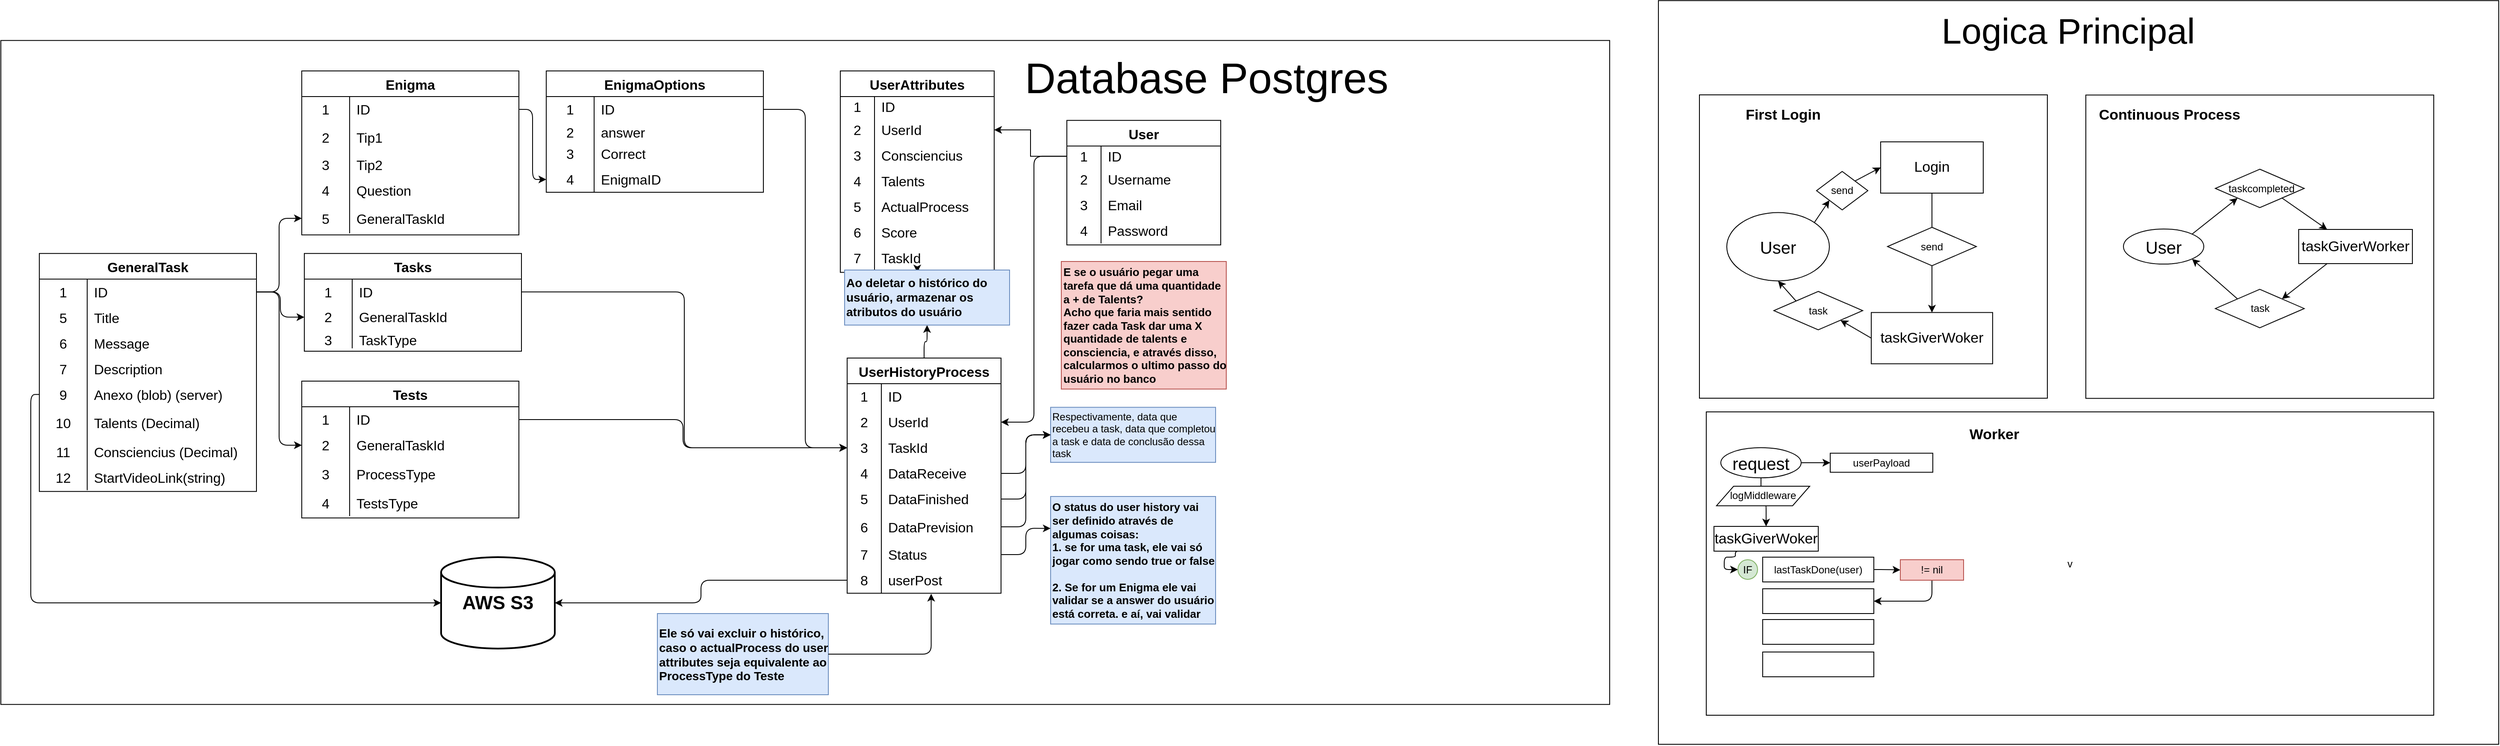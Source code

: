 <mxfile>
    <diagram name="Página-1" id="K9RDN214g1F_zYfi04yh">
        <mxGraphModel dx="2259" dy="817" grid="0" gridSize="10" guides="1" tooltips="1" connect="1" arrows="1" fold="1" page="0" pageScale="1" pageWidth="827" pageHeight="1169" math="0" shadow="0" adaptiveColors="none">
            <root>
                <mxCell id="0"/>
                <mxCell id="1" parent="0"/>
                <mxCell id="T_tdR2kRKv0pg2XBUbw5-53" value="" style="rounded=0;whiteSpace=wrap;html=1;movable=0;resizable=0;rotatable=0;deletable=0;editable=0;locked=1;connectable=0;" parent="1" vertex="1">
                    <mxGeometry x="-1430" y="-206.64" width="1882" height="777" as="geometry"/>
                </mxCell>
                <mxCell id="B_N775TEVK_9BKgCkRrB-1" value="User" style="shape=table;startSize=30;container=1;collapsible=0;childLayout=tableLayout;fixedRows=1;rowLines=0;fontStyle=1;strokeColor=default;fontSize=16;" parent="1" vertex="1">
                    <mxGeometry x="-183" y="-113.14" width="180" height="145.78" as="geometry"/>
                </mxCell>
                <mxCell id="B_N775TEVK_9BKgCkRrB-2" value="" style="shape=tableRow;horizontal=0;startSize=0;swimlaneHead=0;swimlaneBody=0;top=0;left=0;bottom=0;right=0;collapsible=0;dropTarget=0;fillColor=none;points=[[0,0.5],[1,0.5]];portConstraint=eastwest;strokeColor=inherit;fontSize=16;" parent="B_N775TEVK_9BKgCkRrB-1" vertex="1">
                    <mxGeometry y="30" width="180" height="24" as="geometry"/>
                </mxCell>
                <mxCell id="B_N775TEVK_9BKgCkRrB-3" value="1" style="shape=partialRectangle;html=1;whiteSpace=wrap;connectable=0;fillColor=none;top=0;left=0;bottom=0;right=0;overflow=hidden;pointerEvents=1;strokeColor=inherit;fontSize=16;" parent="B_N775TEVK_9BKgCkRrB-2" vertex="1">
                    <mxGeometry width="40" height="24" as="geometry">
                        <mxRectangle width="40" height="24" as="alternateBounds"/>
                    </mxGeometry>
                </mxCell>
                <mxCell id="B_N775TEVK_9BKgCkRrB-4" value="ID" style="shape=partialRectangle;html=1;whiteSpace=wrap;connectable=0;fillColor=none;top=0;left=0;bottom=0;right=0;align=left;spacingLeft=6;overflow=hidden;strokeColor=inherit;fontSize=16;" parent="B_N775TEVK_9BKgCkRrB-2" vertex="1">
                    <mxGeometry x="40" width="140" height="24" as="geometry">
                        <mxRectangle width="140" height="24" as="alternateBounds"/>
                    </mxGeometry>
                </mxCell>
                <mxCell id="B_N775TEVK_9BKgCkRrB-5" value="" style="shape=tableRow;horizontal=0;startSize=0;swimlaneHead=0;swimlaneBody=0;top=0;left=0;bottom=0;right=0;collapsible=0;dropTarget=0;fillColor=none;points=[[0,0.5],[1,0.5]];portConstraint=eastwest;strokeColor=inherit;fontSize=16;" parent="B_N775TEVK_9BKgCkRrB-1" vertex="1">
                    <mxGeometry y="54" width="180" height="30" as="geometry"/>
                </mxCell>
                <mxCell id="B_N775TEVK_9BKgCkRrB-6" value="2" style="shape=partialRectangle;html=1;whiteSpace=wrap;connectable=0;fillColor=none;top=0;left=0;bottom=0;right=0;overflow=hidden;strokeColor=inherit;fontSize=16;" parent="B_N775TEVK_9BKgCkRrB-5" vertex="1">
                    <mxGeometry width="40" height="30" as="geometry">
                        <mxRectangle width="40" height="30" as="alternateBounds"/>
                    </mxGeometry>
                </mxCell>
                <mxCell id="B_N775TEVK_9BKgCkRrB-7" value="Username" style="shape=partialRectangle;html=1;whiteSpace=wrap;connectable=0;fillColor=none;top=0;left=0;bottom=0;right=0;align=left;spacingLeft=6;overflow=hidden;strokeColor=inherit;fontSize=16;" parent="B_N775TEVK_9BKgCkRrB-5" vertex="1">
                    <mxGeometry x="40" width="140" height="30" as="geometry">
                        <mxRectangle width="140" height="30" as="alternateBounds"/>
                    </mxGeometry>
                </mxCell>
                <mxCell id="B_N775TEVK_9BKgCkRrB-8" value="" style="shape=tableRow;horizontal=0;startSize=0;swimlaneHead=0;swimlaneBody=0;top=0;left=0;bottom=0;right=0;collapsible=0;dropTarget=0;fillColor=none;points=[[0,0.5],[1,0.5]];portConstraint=eastwest;strokeColor=inherit;fontSize=16;" parent="B_N775TEVK_9BKgCkRrB-1" vertex="1">
                    <mxGeometry y="84" width="180" height="30" as="geometry"/>
                </mxCell>
                <mxCell id="B_N775TEVK_9BKgCkRrB-9" value="3" style="shape=partialRectangle;html=1;whiteSpace=wrap;connectable=0;fillColor=none;top=0;left=0;bottom=0;right=0;overflow=hidden;strokeColor=inherit;fontSize=16;" parent="B_N775TEVK_9BKgCkRrB-8" vertex="1">
                    <mxGeometry width="40" height="30" as="geometry">
                        <mxRectangle width="40" height="30" as="alternateBounds"/>
                    </mxGeometry>
                </mxCell>
                <mxCell id="B_N775TEVK_9BKgCkRrB-10" value="Email" style="shape=partialRectangle;html=1;whiteSpace=wrap;connectable=0;fillColor=none;top=0;left=0;bottom=0;right=0;align=left;spacingLeft=6;overflow=hidden;strokeColor=inherit;fontSize=16;" parent="B_N775TEVK_9BKgCkRrB-8" vertex="1">
                    <mxGeometry x="40" width="140" height="30" as="geometry">
                        <mxRectangle width="140" height="30" as="alternateBounds"/>
                    </mxGeometry>
                </mxCell>
                <mxCell id="B_N775TEVK_9BKgCkRrB-11" value="" style="shape=tableRow;horizontal=0;startSize=0;swimlaneHead=0;swimlaneBody=0;top=0;left=0;bottom=0;right=0;collapsible=0;dropTarget=0;fillColor=none;points=[[0,0.5],[1,0.5]];portConstraint=eastwest;strokeColor=inherit;fontSize=16;" parent="B_N775TEVK_9BKgCkRrB-1" vertex="1">
                    <mxGeometry y="114" width="180" height="30" as="geometry"/>
                </mxCell>
                <mxCell id="B_N775TEVK_9BKgCkRrB-12" value="4" style="shape=partialRectangle;html=1;whiteSpace=wrap;connectable=0;fillColor=none;top=0;left=0;bottom=0;right=0;overflow=hidden;strokeColor=inherit;fontSize=16;" parent="B_N775TEVK_9BKgCkRrB-11" vertex="1">
                    <mxGeometry width="40" height="30" as="geometry">
                        <mxRectangle width="40" height="30" as="alternateBounds"/>
                    </mxGeometry>
                </mxCell>
                <mxCell id="B_N775TEVK_9BKgCkRrB-13" value="Password" style="shape=partialRectangle;html=1;whiteSpace=wrap;connectable=0;fillColor=none;top=0;left=0;bottom=0;right=0;align=left;spacingLeft=6;overflow=hidden;strokeColor=inherit;fontSize=16;" parent="B_N775TEVK_9BKgCkRrB-11" vertex="1">
                    <mxGeometry x="40" width="140" height="30" as="geometry">
                        <mxRectangle width="140" height="30" as="alternateBounds"/>
                    </mxGeometry>
                </mxCell>
                <mxCell id="T_tdR2kRKv0pg2XBUbw5-16" value="GeneralTask" style="shape=table;startSize=30;container=1;collapsible=0;childLayout=tableLayout;fixedRows=1;rowLines=0;fontStyle=1;strokeColor=default;fontSize=16;" parent="1" vertex="1">
                    <mxGeometry x="-1385" y="42.62" width="254" height="278.487" as="geometry"/>
                </mxCell>
                <mxCell id="T_tdR2kRKv0pg2XBUbw5-17" value="" style="shape=tableRow;horizontal=0;startSize=0;swimlaneHead=0;swimlaneBody=0;top=0;left=0;bottom=0;right=0;collapsible=0;dropTarget=0;fillColor=none;points=[[0,0.5],[1,0.5]];portConstraint=eastwest;strokeColor=inherit;fontSize=16;" parent="T_tdR2kRKv0pg2XBUbw5-16" vertex="1">
                    <mxGeometry y="30" width="254" height="30" as="geometry"/>
                </mxCell>
                <mxCell id="T_tdR2kRKv0pg2XBUbw5-18" value="1" style="shape=partialRectangle;html=1;whiteSpace=wrap;connectable=0;fillColor=none;top=0;left=0;bottom=0;right=0;overflow=hidden;pointerEvents=1;strokeColor=inherit;fontSize=16;" parent="T_tdR2kRKv0pg2XBUbw5-17" vertex="1">
                    <mxGeometry width="56" height="30" as="geometry">
                        <mxRectangle width="56" height="30" as="alternateBounds"/>
                    </mxGeometry>
                </mxCell>
                <mxCell id="T_tdR2kRKv0pg2XBUbw5-19" value="ID" style="shape=partialRectangle;html=1;whiteSpace=wrap;connectable=0;fillColor=none;top=0;left=0;bottom=0;right=0;align=left;spacingLeft=6;overflow=hidden;strokeColor=inherit;fontSize=16;" parent="T_tdR2kRKv0pg2XBUbw5-17" vertex="1">
                    <mxGeometry x="56" width="198" height="30" as="geometry">
                        <mxRectangle width="198" height="30" as="alternateBounds"/>
                    </mxGeometry>
                </mxCell>
                <mxCell id="T_tdR2kRKv0pg2XBUbw5-49" value="" style="shape=tableRow;horizontal=0;startSize=0;swimlaneHead=0;swimlaneBody=0;top=0;left=0;bottom=0;right=0;collapsible=0;dropTarget=0;fillColor=none;points=[[0,0.5],[1,0.5]];portConstraint=eastwest;strokeColor=inherit;fontSize=16;" parent="T_tdR2kRKv0pg2XBUbw5-16" vertex="1">
                    <mxGeometry y="60" width="254" height="30" as="geometry"/>
                </mxCell>
                <mxCell id="T_tdR2kRKv0pg2XBUbw5-50" value="5" style="shape=partialRectangle;html=1;whiteSpace=wrap;connectable=0;fillColor=none;top=0;left=0;bottom=0;right=0;overflow=hidden;strokeColor=inherit;fontSize=16;" parent="T_tdR2kRKv0pg2XBUbw5-49" vertex="1">
                    <mxGeometry width="56" height="30" as="geometry">
                        <mxRectangle width="56" height="30" as="alternateBounds"/>
                    </mxGeometry>
                </mxCell>
                <mxCell id="T_tdR2kRKv0pg2XBUbw5-51" value="Title" style="shape=partialRectangle;html=1;whiteSpace=wrap;connectable=0;fillColor=none;top=0;left=0;bottom=0;right=0;align=left;spacingLeft=6;overflow=hidden;strokeColor=inherit;fontSize=16;" parent="T_tdR2kRKv0pg2XBUbw5-49" vertex="1">
                    <mxGeometry x="56" width="198" height="30" as="geometry">
                        <mxRectangle width="198" height="30" as="alternateBounds"/>
                    </mxGeometry>
                </mxCell>
                <mxCell id="T_tdR2kRKv0pg2XBUbw5-55" value="" style="shape=tableRow;horizontal=0;startSize=0;swimlaneHead=0;swimlaneBody=0;top=0;left=0;bottom=0;right=0;collapsible=0;dropTarget=0;fillColor=none;points=[[0,0.5],[1,0.5]];portConstraint=eastwest;strokeColor=inherit;fontSize=16;" parent="T_tdR2kRKv0pg2XBUbw5-16" vertex="1">
                    <mxGeometry y="90" width="254" height="30" as="geometry"/>
                </mxCell>
                <mxCell id="T_tdR2kRKv0pg2XBUbw5-56" value="6" style="shape=partialRectangle;html=1;whiteSpace=wrap;connectable=0;fillColor=none;top=0;left=0;bottom=0;right=0;overflow=hidden;strokeColor=inherit;fontSize=16;" parent="T_tdR2kRKv0pg2XBUbw5-55" vertex="1">
                    <mxGeometry width="56" height="30" as="geometry">
                        <mxRectangle width="56" height="30" as="alternateBounds"/>
                    </mxGeometry>
                </mxCell>
                <mxCell id="T_tdR2kRKv0pg2XBUbw5-57" value="Message" style="shape=partialRectangle;html=1;whiteSpace=wrap;connectable=0;fillColor=none;top=0;left=0;bottom=0;right=0;align=left;spacingLeft=6;overflow=hidden;strokeColor=inherit;fontSize=16;" parent="T_tdR2kRKv0pg2XBUbw5-55" vertex="1">
                    <mxGeometry x="56" width="198" height="30" as="geometry">
                        <mxRectangle width="198" height="30" as="alternateBounds"/>
                    </mxGeometry>
                </mxCell>
                <mxCell id="T_tdR2kRKv0pg2XBUbw5-58" value="" style="shape=tableRow;horizontal=0;startSize=0;swimlaneHead=0;swimlaneBody=0;top=0;left=0;bottom=0;right=0;collapsible=0;dropTarget=0;fillColor=none;points=[[0,0.5],[1,0.5]];portConstraint=eastwest;strokeColor=inherit;fontSize=16;" parent="T_tdR2kRKv0pg2XBUbw5-16" vertex="1">
                    <mxGeometry y="120" width="254" height="30" as="geometry"/>
                </mxCell>
                <mxCell id="T_tdR2kRKv0pg2XBUbw5-59" value="7" style="shape=partialRectangle;html=1;whiteSpace=wrap;connectable=0;fillColor=none;top=0;left=0;bottom=0;right=0;overflow=hidden;strokeColor=inherit;fontSize=16;" parent="T_tdR2kRKv0pg2XBUbw5-58" vertex="1">
                    <mxGeometry width="56" height="30" as="geometry">
                        <mxRectangle width="56" height="30" as="alternateBounds"/>
                    </mxGeometry>
                </mxCell>
                <mxCell id="T_tdR2kRKv0pg2XBUbw5-60" value="Description" style="shape=partialRectangle;html=1;whiteSpace=wrap;connectable=0;fillColor=none;top=0;left=0;bottom=0;right=0;align=left;spacingLeft=6;overflow=hidden;strokeColor=inherit;fontSize=16;" parent="T_tdR2kRKv0pg2XBUbw5-58" vertex="1">
                    <mxGeometry x="56" width="198" height="30" as="geometry">
                        <mxRectangle width="198" height="30" as="alternateBounds"/>
                    </mxGeometry>
                </mxCell>
                <mxCell id="T_tdR2kRKv0pg2XBUbw5-64" value="" style="shape=tableRow;horizontal=0;startSize=0;swimlaneHead=0;swimlaneBody=0;top=0;left=0;bottom=0;right=0;collapsible=0;dropTarget=0;fillColor=none;points=[[0,0.5],[1,0.5]];portConstraint=eastwest;strokeColor=inherit;fontSize=16;" parent="T_tdR2kRKv0pg2XBUbw5-16" vertex="1">
                    <mxGeometry y="150" width="254" height="30" as="geometry"/>
                </mxCell>
                <mxCell id="T_tdR2kRKv0pg2XBUbw5-65" value="9" style="shape=partialRectangle;html=1;whiteSpace=wrap;connectable=0;fillColor=none;top=0;left=0;bottom=0;right=0;overflow=hidden;strokeColor=inherit;fontSize=16;" parent="T_tdR2kRKv0pg2XBUbw5-64" vertex="1">
                    <mxGeometry width="56" height="30" as="geometry">
                        <mxRectangle width="56" height="30" as="alternateBounds"/>
                    </mxGeometry>
                </mxCell>
                <mxCell id="T_tdR2kRKv0pg2XBUbw5-66" value="Anexo (blob) (server)" style="shape=partialRectangle;html=1;whiteSpace=wrap;connectable=0;fillColor=none;top=0;left=0;bottom=0;right=0;align=left;spacingLeft=6;overflow=hidden;strokeColor=inherit;fontSize=16;" parent="T_tdR2kRKv0pg2XBUbw5-64" vertex="1">
                    <mxGeometry x="56" width="198" height="30" as="geometry">
                        <mxRectangle width="198" height="30" as="alternateBounds"/>
                    </mxGeometry>
                </mxCell>
                <mxCell id="T_tdR2kRKv0pg2XBUbw5-67" value="" style="shape=tableRow;horizontal=0;startSize=0;swimlaneHead=0;swimlaneBody=0;top=0;left=0;bottom=0;right=0;collapsible=0;dropTarget=0;fillColor=none;points=[[0,0.5],[1,0.5]];portConstraint=eastwest;strokeColor=inherit;fontSize=16;" parent="T_tdR2kRKv0pg2XBUbw5-16" vertex="1">
                    <mxGeometry y="180" width="254" height="37" as="geometry"/>
                </mxCell>
                <mxCell id="T_tdR2kRKv0pg2XBUbw5-68" value="10" style="shape=partialRectangle;html=1;whiteSpace=wrap;connectable=0;fillColor=none;top=0;left=0;bottom=0;right=0;overflow=hidden;strokeColor=inherit;fontSize=16;" parent="T_tdR2kRKv0pg2XBUbw5-67" vertex="1">
                    <mxGeometry width="56" height="37" as="geometry">
                        <mxRectangle width="56" height="37" as="alternateBounds"/>
                    </mxGeometry>
                </mxCell>
                <mxCell id="T_tdR2kRKv0pg2XBUbw5-69" value="Talents (Decimal)" style="shape=partialRectangle;html=1;whiteSpace=wrap;connectable=0;fillColor=none;top=0;left=0;bottom=0;right=0;align=left;spacingLeft=6;overflow=hidden;strokeColor=inherit;fontSize=16;" parent="T_tdR2kRKv0pg2XBUbw5-67" vertex="1">
                    <mxGeometry x="56" width="198" height="37" as="geometry">
                        <mxRectangle width="198" height="37" as="alternateBounds"/>
                    </mxGeometry>
                </mxCell>
                <mxCell id="T_tdR2kRKv0pg2XBUbw5-70" value="" style="shape=tableRow;horizontal=0;startSize=0;swimlaneHead=0;swimlaneBody=0;top=0;left=0;bottom=0;right=0;collapsible=0;dropTarget=0;fillColor=none;points=[[0,0.5],[1,0.5]];portConstraint=eastwest;strokeColor=inherit;fontSize=16;" parent="T_tdR2kRKv0pg2XBUbw5-16" vertex="1">
                    <mxGeometry y="217" width="254" height="30" as="geometry"/>
                </mxCell>
                <mxCell id="T_tdR2kRKv0pg2XBUbw5-71" value="11" style="shape=partialRectangle;html=1;whiteSpace=wrap;connectable=0;fillColor=none;top=0;left=0;bottom=0;right=0;overflow=hidden;strokeColor=inherit;fontSize=16;" parent="T_tdR2kRKv0pg2XBUbw5-70" vertex="1">
                    <mxGeometry width="56" height="30" as="geometry">
                        <mxRectangle width="56" height="30" as="alternateBounds"/>
                    </mxGeometry>
                </mxCell>
                <mxCell id="T_tdR2kRKv0pg2XBUbw5-72" value="Consciencius (Decimal)" style="shape=partialRectangle;html=1;whiteSpace=wrap;connectable=0;fillColor=none;top=0;left=0;bottom=0;right=0;align=left;spacingLeft=6;overflow=hidden;strokeColor=inherit;fontSize=16;" parent="T_tdR2kRKv0pg2XBUbw5-70" vertex="1">
                    <mxGeometry x="56" width="198" height="30" as="geometry">
                        <mxRectangle width="198" height="30" as="alternateBounds"/>
                    </mxGeometry>
                </mxCell>
                <mxCell id="T_tdR2kRKv0pg2XBUbw5-73" value="" style="shape=tableRow;horizontal=0;startSize=0;swimlaneHead=0;swimlaneBody=0;top=0;left=0;bottom=0;right=0;collapsible=0;dropTarget=0;fillColor=none;points=[[0,0.5],[1,0.5]];portConstraint=eastwest;strokeColor=inherit;fontSize=16;" parent="T_tdR2kRKv0pg2XBUbw5-16" vertex="1">
                    <mxGeometry y="247" width="254" height="30" as="geometry"/>
                </mxCell>
                <mxCell id="T_tdR2kRKv0pg2XBUbw5-74" value="12" style="shape=partialRectangle;html=1;whiteSpace=wrap;connectable=0;fillColor=none;top=0;left=0;bottom=0;right=0;overflow=hidden;strokeColor=inherit;fontSize=16;" parent="T_tdR2kRKv0pg2XBUbw5-73" vertex="1">
                    <mxGeometry width="56" height="30" as="geometry">
                        <mxRectangle width="56" height="30" as="alternateBounds"/>
                    </mxGeometry>
                </mxCell>
                <mxCell id="T_tdR2kRKv0pg2XBUbw5-75" value="StartVideoLink(string)" style="shape=partialRectangle;html=1;whiteSpace=wrap;connectable=0;fillColor=none;top=0;left=0;bottom=0;right=0;align=left;spacingLeft=6;overflow=hidden;strokeColor=inherit;fontSize=16;" parent="T_tdR2kRKv0pg2XBUbw5-73" vertex="1">
                    <mxGeometry x="56" width="198" height="30" as="geometry">
                        <mxRectangle width="198" height="30" as="alternateBounds"/>
                    </mxGeometry>
                </mxCell>
                <mxCell id="T_tdR2kRKv0pg2XBUbw5-36" value="Respectivamente, data que recebeu a task, data que completou a task e data de conclusão dessa task" style="text;html=1;align=left;verticalAlign=middle;whiteSpace=wrap;rounded=0;fillColor=#dae8fc;strokeColor=#6c8ebf;" parent="1" vertex="1">
                    <mxGeometry x="-202" y="222.66" width="193" height="64.422" as="geometry"/>
                </mxCell>
                <mxCell id="T_tdR2kRKv0pg2XBUbw5-76" value="&lt;font style=&quot;font-size: 22px;&quot;&gt;&lt;b&gt;AWS S3&lt;/b&gt;&lt;/font&gt;" style="strokeWidth=2;html=1;shape=mxgraph.flowchart.database;whiteSpace=wrap;" parent="1" vertex="1">
                    <mxGeometry x="-915" y="398" width="133" height="107" as="geometry"/>
                </mxCell>
                <mxCell id="T_tdR2kRKv0pg2XBUbw5-80" value="&lt;font style=&quot;font-size: 50px;&quot;&gt;Database Postgres&lt;/font&gt;" style="text;html=1;align=center;verticalAlign=middle;resizable=0;points=[];autosize=1;strokeColor=none;fillColor=none;" parent="1" vertex="1">
                    <mxGeometry x="-242" y="-199" width="443" height="72" as="geometry"/>
                </mxCell>
                <mxCell id="T_tdR2kRKv0pg2XBUbw5-81" value="" style="rounded=0;whiteSpace=wrap;html=1;movable=0;resizable=0;rotatable=0;deletable=0;editable=0;locked=1;connectable=0;" parent="1" vertex="1">
                    <mxGeometry x="509" y="-253.29" width="983" height="870.29" as="geometry"/>
                </mxCell>
                <mxCell id="T_tdR2kRKv0pg2XBUbw5-82" value="Logica Principal" style="text;html=1;align=center;verticalAlign=middle;resizable=0;points=[];autosize=1;strokeColor=none;fillColor=none;fontSize=42;" parent="1" vertex="1">
                    <mxGeometry x="830" y="-248.29" width="315" height="62" as="geometry"/>
                </mxCell>
                <mxCell id="T_tdR2kRKv0pg2XBUbw5-98" value="" style="edgeStyle=orthogonalEdgeStyle;rounded=0;orthogonalLoop=1;jettySize=auto;html=1;" parent="1" edge="1">
                    <mxGeometry relative="1" as="geometry">
                        <mxPoint x="669.571" y="27" as="targetPoint"/>
                    </mxGeometry>
                </mxCell>
                <mxCell id="258" style="edgeStyle=orthogonalEdgeStyle;html=1;exitX=0.5;exitY=0;exitDx=0;exitDy=0;entryX=0.5;entryY=1;entryDx=0;entryDy=0;" edge="1" parent="1" source="T_tdR2kRKv0pg2XBUbw5-1" target="257">
                    <mxGeometry relative="1" as="geometry"/>
                </mxCell>
                <mxCell id="T_tdR2kRKv0pg2XBUbw5-1" value="UserHistoryProcess" style="shape=table;startSize=30;container=1;collapsible=0;childLayout=tableLayout;fixedRows=1;rowLines=0;fontStyle=1;strokeColor=default;fontSize=16;" parent="1" vertex="1">
                    <mxGeometry x="-440" y="165" width="180" height="275.25" as="geometry"/>
                </mxCell>
                <mxCell id="T_tdR2kRKv0pg2XBUbw5-2" value="" style="shape=tableRow;horizontal=0;startSize=0;swimlaneHead=0;swimlaneBody=0;top=0;left=0;bottom=0;right=0;collapsible=0;dropTarget=0;fillColor=none;points=[[0,0.5],[1,0.5]];portConstraint=eastwest;strokeColor=inherit;fontSize=16;" parent="T_tdR2kRKv0pg2XBUbw5-1" vertex="1">
                    <mxGeometry y="30" width="180" height="30" as="geometry"/>
                </mxCell>
                <mxCell id="T_tdR2kRKv0pg2XBUbw5-3" value="1" style="shape=partialRectangle;html=1;whiteSpace=wrap;connectable=0;fillColor=none;top=0;left=0;bottom=0;right=0;overflow=hidden;pointerEvents=1;strokeColor=inherit;fontSize=16;" parent="T_tdR2kRKv0pg2XBUbw5-2" vertex="1">
                    <mxGeometry width="40" height="30" as="geometry">
                        <mxRectangle width="40" height="30" as="alternateBounds"/>
                    </mxGeometry>
                </mxCell>
                <mxCell id="T_tdR2kRKv0pg2XBUbw5-4" value="ID" style="shape=partialRectangle;html=1;whiteSpace=wrap;connectable=0;fillColor=none;top=0;left=0;bottom=0;right=0;align=left;spacingLeft=6;overflow=hidden;strokeColor=inherit;fontSize=16;" parent="T_tdR2kRKv0pg2XBUbw5-2" vertex="1">
                    <mxGeometry x="40" width="140" height="30" as="geometry">
                        <mxRectangle width="140" height="30" as="alternateBounds"/>
                    </mxGeometry>
                </mxCell>
                <mxCell id="T_tdR2kRKv0pg2XBUbw5-5" value="" style="shape=tableRow;horizontal=0;startSize=0;swimlaneHead=0;swimlaneBody=0;top=0;left=0;bottom=0;right=0;collapsible=0;dropTarget=0;fillColor=none;points=[[0,0.5],[1,0.5]];portConstraint=eastwest;strokeColor=inherit;fontSize=16;" parent="T_tdR2kRKv0pg2XBUbw5-1" vertex="1">
                    <mxGeometry y="60" width="180" height="30" as="geometry"/>
                </mxCell>
                <mxCell id="T_tdR2kRKv0pg2XBUbw5-6" value="2" style="shape=partialRectangle;html=1;whiteSpace=wrap;connectable=0;fillColor=none;top=0;left=0;bottom=0;right=0;overflow=hidden;strokeColor=inherit;fontSize=16;" parent="T_tdR2kRKv0pg2XBUbw5-5" vertex="1">
                    <mxGeometry width="40" height="30" as="geometry">
                        <mxRectangle width="40" height="30" as="alternateBounds"/>
                    </mxGeometry>
                </mxCell>
                <mxCell id="T_tdR2kRKv0pg2XBUbw5-7" value="UserId" style="shape=partialRectangle;html=1;whiteSpace=wrap;connectable=0;fillColor=none;top=0;left=0;bottom=0;right=0;align=left;spacingLeft=6;overflow=hidden;strokeColor=inherit;fontSize=16;" parent="T_tdR2kRKv0pg2XBUbw5-5" vertex="1">
                    <mxGeometry x="40" width="140" height="30" as="geometry">
                        <mxRectangle width="140" height="30" as="alternateBounds"/>
                    </mxGeometry>
                </mxCell>
                <mxCell id="T_tdR2kRKv0pg2XBUbw5-8" value="" style="shape=tableRow;horizontal=0;startSize=0;swimlaneHead=0;swimlaneBody=0;top=0;left=0;bottom=0;right=0;collapsible=0;dropTarget=0;fillColor=none;points=[[0,0.5],[1,0.5]];portConstraint=eastwest;strokeColor=inherit;fontSize=16;" parent="T_tdR2kRKv0pg2XBUbw5-1" vertex="1">
                    <mxGeometry y="90" width="180" height="30" as="geometry"/>
                </mxCell>
                <mxCell id="T_tdR2kRKv0pg2XBUbw5-9" value="3" style="shape=partialRectangle;html=1;whiteSpace=wrap;connectable=0;fillColor=none;top=0;left=0;bottom=0;right=0;overflow=hidden;strokeColor=inherit;fontSize=16;" parent="T_tdR2kRKv0pg2XBUbw5-8" vertex="1">
                    <mxGeometry width="40" height="30" as="geometry">
                        <mxRectangle width="40" height="30" as="alternateBounds"/>
                    </mxGeometry>
                </mxCell>
                <mxCell id="T_tdR2kRKv0pg2XBUbw5-10" value="TaskId" style="shape=partialRectangle;html=1;whiteSpace=wrap;connectable=0;fillColor=none;top=0;left=0;bottom=0;right=0;align=left;spacingLeft=6;overflow=hidden;strokeColor=inherit;fontSize=16;" parent="T_tdR2kRKv0pg2XBUbw5-8" vertex="1">
                    <mxGeometry x="40" width="140" height="30" as="geometry">
                        <mxRectangle width="140" height="30" as="alternateBounds"/>
                    </mxGeometry>
                </mxCell>
                <mxCell id="T_tdR2kRKv0pg2XBUbw5-11" value="" style="shape=tableRow;horizontal=0;startSize=0;swimlaneHead=0;swimlaneBody=0;top=0;left=0;bottom=0;right=0;collapsible=0;dropTarget=0;fillColor=none;points=[[0,0.5],[1,0.5]];portConstraint=eastwest;strokeColor=inherit;fontSize=16;" parent="T_tdR2kRKv0pg2XBUbw5-1" vertex="1">
                    <mxGeometry y="120" width="180" height="30" as="geometry"/>
                </mxCell>
                <mxCell id="T_tdR2kRKv0pg2XBUbw5-12" value="4" style="shape=partialRectangle;html=1;whiteSpace=wrap;connectable=0;fillColor=none;top=0;left=0;bottom=0;right=0;overflow=hidden;strokeColor=inherit;fontSize=16;" parent="T_tdR2kRKv0pg2XBUbw5-11" vertex="1">
                    <mxGeometry width="40" height="30" as="geometry">
                        <mxRectangle width="40" height="30" as="alternateBounds"/>
                    </mxGeometry>
                </mxCell>
                <mxCell id="T_tdR2kRKv0pg2XBUbw5-13" value="DataReceive" style="shape=partialRectangle;html=1;whiteSpace=wrap;connectable=0;fillColor=none;top=0;left=0;bottom=0;right=0;align=left;spacingLeft=6;overflow=hidden;strokeColor=inherit;fontSize=16;" parent="T_tdR2kRKv0pg2XBUbw5-11" vertex="1">
                    <mxGeometry x="40" width="140" height="30" as="geometry">
                        <mxRectangle width="140" height="30" as="alternateBounds"/>
                    </mxGeometry>
                </mxCell>
                <mxCell id="T_tdR2kRKv0pg2XBUbw5-30" value="" style="shape=tableRow;horizontal=0;startSize=0;swimlaneHead=0;swimlaneBody=0;top=0;left=0;bottom=0;right=0;collapsible=0;dropTarget=0;fillColor=none;points=[[0,0.5],[1,0.5]];portConstraint=eastwest;strokeColor=inherit;fontSize=16;" parent="T_tdR2kRKv0pg2XBUbw5-1" vertex="1">
                    <mxGeometry y="150" width="180" height="30" as="geometry"/>
                </mxCell>
                <mxCell id="T_tdR2kRKv0pg2XBUbw5-31" value="5" style="shape=partialRectangle;html=1;whiteSpace=wrap;connectable=0;fillColor=none;top=0;left=0;bottom=0;right=0;overflow=hidden;strokeColor=inherit;fontSize=16;" parent="T_tdR2kRKv0pg2XBUbw5-30" vertex="1">
                    <mxGeometry width="40" height="30" as="geometry">
                        <mxRectangle width="40" height="30" as="alternateBounds"/>
                    </mxGeometry>
                </mxCell>
                <mxCell id="T_tdR2kRKv0pg2XBUbw5-32" value="DataFinished" style="shape=partialRectangle;html=1;whiteSpace=wrap;connectable=0;fillColor=none;top=0;left=0;bottom=0;right=0;align=left;spacingLeft=6;overflow=hidden;strokeColor=inherit;fontSize=16;" parent="T_tdR2kRKv0pg2XBUbw5-30" vertex="1">
                    <mxGeometry x="40" width="140" height="30" as="geometry">
                        <mxRectangle width="140" height="30" as="alternateBounds"/>
                    </mxGeometry>
                </mxCell>
                <mxCell id="T_tdR2kRKv0pg2XBUbw5-33" value="" style="shape=tableRow;horizontal=0;startSize=0;swimlaneHead=0;swimlaneBody=0;top=0;left=0;bottom=0;right=0;collapsible=0;dropTarget=0;fillColor=none;points=[[0,0.5],[1,0.5]];portConstraint=eastwest;strokeColor=inherit;fontSize=16;" parent="T_tdR2kRKv0pg2XBUbw5-1" vertex="1">
                    <mxGeometry y="180" width="180" height="35" as="geometry"/>
                </mxCell>
                <mxCell id="T_tdR2kRKv0pg2XBUbw5-34" value="6" style="shape=partialRectangle;html=1;whiteSpace=wrap;connectable=0;fillColor=none;top=0;left=0;bottom=0;right=0;overflow=hidden;strokeColor=inherit;fontSize=16;" parent="T_tdR2kRKv0pg2XBUbw5-33" vertex="1">
                    <mxGeometry width="40" height="35" as="geometry">
                        <mxRectangle width="40" height="35" as="alternateBounds"/>
                    </mxGeometry>
                </mxCell>
                <mxCell id="T_tdR2kRKv0pg2XBUbw5-35" value="DataPrevision" style="shape=partialRectangle;html=1;whiteSpace=wrap;connectable=0;fillColor=none;top=0;left=0;bottom=0;right=0;align=left;spacingLeft=6;overflow=hidden;strokeColor=inherit;fontSize=16;" parent="T_tdR2kRKv0pg2XBUbw5-33" vertex="1">
                    <mxGeometry x="40" width="140" height="35" as="geometry">
                        <mxRectangle width="140" height="35" as="alternateBounds"/>
                    </mxGeometry>
                </mxCell>
                <mxCell id="T_tdR2kRKv0pg2XBUbw5-87" value="" style="shape=tableRow;horizontal=0;startSize=0;swimlaneHead=0;swimlaneBody=0;top=0;left=0;bottom=0;right=0;collapsible=0;dropTarget=0;fillColor=none;points=[[0,0.5],[1,0.5]];portConstraint=eastwest;strokeColor=inherit;fontSize=16;" parent="T_tdR2kRKv0pg2XBUbw5-1" vertex="1">
                    <mxGeometry y="215" width="180" height="30" as="geometry"/>
                </mxCell>
                <mxCell id="T_tdR2kRKv0pg2XBUbw5-88" value="7" style="shape=partialRectangle;html=1;whiteSpace=wrap;connectable=0;fillColor=none;top=0;left=0;bottom=0;right=0;overflow=hidden;strokeColor=inherit;fontSize=16;" parent="T_tdR2kRKv0pg2XBUbw5-87" vertex="1">
                    <mxGeometry width="40" height="30" as="geometry">
                        <mxRectangle width="40" height="30" as="alternateBounds"/>
                    </mxGeometry>
                </mxCell>
                <mxCell id="T_tdR2kRKv0pg2XBUbw5-89" value="Status" style="shape=partialRectangle;html=1;whiteSpace=wrap;connectable=0;fillColor=none;top=0;left=0;bottom=0;right=0;align=left;spacingLeft=6;overflow=hidden;strokeColor=inherit;fontSize=16;" parent="T_tdR2kRKv0pg2XBUbw5-87" vertex="1">
                    <mxGeometry x="40" width="140" height="30" as="geometry">
                        <mxRectangle width="140" height="30" as="alternateBounds"/>
                    </mxGeometry>
                </mxCell>
                <mxCell id="233" style="shape=tableRow;horizontal=0;startSize=0;swimlaneHead=0;swimlaneBody=0;top=0;left=0;bottom=0;right=0;collapsible=0;dropTarget=0;fillColor=none;points=[[0,0.5],[1,0.5]];portConstraint=eastwest;strokeColor=inherit;fontSize=16;" vertex="1" parent="T_tdR2kRKv0pg2XBUbw5-1">
                    <mxGeometry y="245" width="180" height="30" as="geometry"/>
                </mxCell>
                <mxCell id="234" value="8" style="shape=partialRectangle;html=1;whiteSpace=wrap;connectable=0;fillColor=none;top=0;left=0;bottom=0;right=0;overflow=hidden;strokeColor=inherit;fontSize=16;" vertex="1" parent="233">
                    <mxGeometry width="40" height="30" as="geometry">
                        <mxRectangle width="40" height="30" as="alternateBounds"/>
                    </mxGeometry>
                </mxCell>
                <mxCell id="235" value="userPost" style="shape=partialRectangle;html=1;whiteSpace=wrap;connectable=0;fillColor=none;top=0;left=0;bottom=0;right=0;align=left;spacingLeft=6;overflow=hidden;strokeColor=inherit;fontSize=16;" vertex="1" parent="233">
                    <mxGeometry x="40" width="140" height="30" as="geometry">
                        <mxRectangle width="140" height="30" as="alternateBounds"/>
                    </mxGeometry>
                </mxCell>
                <mxCell id="T_tdR2kRKv0pg2XBUbw5-132" value="UserAttributes" style="shape=table;startSize=30;container=1;collapsible=0;childLayout=tableLayout;fixedRows=1;rowLines=0;fontStyle=1;strokeColor=default;fontSize=16;" parent="1" vertex="1">
                    <mxGeometry x="-448" y="-171" width="180" height="235.78" as="geometry"/>
                </mxCell>
                <mxCell id="T_tdR2kRKv0pg2XBUbw5-133" value="" style="shape=tableRow;horizontal=0;startSize=0;swimlaneHead=0;swimlaneBody=0;top=0;left=0;bottom=0;right=0;collapsible=0;dropTarget=0;fillColor=none;points=[[0,0.5],[1,0.5]];portConstraint=eastwest;strokeColor=inherit;fontSize=16;" parent="T_tdR2kRKv0pg2XBUbw5-132" vertex="1">
                    <mxGeometry y="30" width="180" height="24" as="geometry"/>
                </mxCell>
                <mxCell id="T_tdR2kRKv0pg2XBUbw5-134" value="1" style="shape=partialRectangle;html=1;whiteSpace=wrap;connectable=0;fillColor=none;top=0;left=0;bottom=0;right=0;overflow=hidden;pointerEvents=1;strokeColor=inherit;fontSize=16;" parent="T_tdR2kRKv0pg2XBUbw5-133" vertex="1">
                    <mxGeometry width="40" height="24" as="geometry">
                        <mxRectangle width="40" height="24" as="alternateBounds"/>
                    </mxGeometry>
                </mxCell>
                <mxCell id="T_tdR2kRKv0pg2XBUbw5-135" value="ID" style="shape=partialRectangle;html=1;whiteSpace=wrap;connectable=0;fillColor=none;top=0;left=0;bottom=0;right=0;align=left;spacingLeft=6;overflow=hidden;strokeColor=inherit;fontSize=16;" parent="T_tdR2kRKv0pg2XBUbw5-133" vertex="1">
                    <mxGeometry x="40" width="140" height="24" as="geometry">
                        <mxRectangle width="140" height="24" as="alternateBounds"/>
                    </mxGeometry>
                </mxCell>
                <mxCell id="T_tdR2kRKv0pg2XBUbw5-136" value="" style="shape=tableRow;horizontal=0;startSize=0;swimlaneHead=0;swimlaneBody=0;top=0;left=0;bottom=0;right=0;collapsible=0;dropTarget=0;fillColor=none;points=[[0,0.5],[1,0.5]];portConstraint=eastwest;strokeColor=inherit;fontSize=16;" parent="T_tdR2kRKv0pg2XBUbw5-132" vertex="1">
                    <mxGeometry y="54" width="180" height="30" as="geometry"/>
                </mxCell>
                <mxCell id="T_tdR2kRKv0pg2XBUbw5-137" value="2" style="shape=partialRectangle;html=1;whiteSpace=wrap;connectable=0;fillColor=none;top=0;left=0;bottom=0;right=0;overflow=hidden;strokeColor=inherit;fontSize=16;" parent="T_tdR2kRKv0pg2XBUbw5-136" vertex="1">
                    <mxGeometry width="40" height="30" as="geometry">
                        <mxRectangle width="40" height="30" as="alternateBounds"/>
                    </mxGeometry>
                </mxCell>
                <mxCell id="T_tdR2kRKv0pg2XBUbw5-138" value="UserId" style="shape=partialRectangle;html=1;whiteSpace=wrap;connectable=0;fillColor=none;top=0;left=0;bottom=0;right=0;align=left;spacingLeft=6;overflow=hidden;strokeColor=inherit;fontSize=16;" parent="T_tdR2kRKv0pg2XBUbw5-136" vertex="1">
                    <mxGeometry x="40" width="140" height="30" as="geometry">
                        <mxRectangle width="140" height="30" as="alternateBounds"/>
                    </mxGeometry>
                </mxCell>
                <mxCell id="T_tdR2kRKv0pg2XBUbw5-139" value="" style="shape=tableRow;horizontal=0;startSize=0;swimlaneHead=0;swimlaneBody=0;top=0;left=0;bottom=0;right=0;collapsible=0;dropTarget=0;fillColor=none;points=[[0,0.5],[1,0.5]];portConstraint=eastwest;strokeColor=inherit;fontSize=16;" parent="T_tdR2kRKv0pg2XBUbw5-132" vertex="1">
                    <mxGeometry y="84" width="180" height="30" as="geometry"/>
                </mxCell>
                <mxCell id="T_tdR2kRKv0pg2XBUbw5-140" value="3" style="shape=partialRectangle;html=1;whiteSpace=wrap;connectable=0;fillColor=none;top=0;left=0;bottom=0;right=0;overflow=hidden;strokeColor=inherit;fontSize=16;" parent="T_tdR2kRKv0pg2XBUbw5-139" vertex="1">
                    <mxGeometry width="40" height="30" as="geometry">
                        <mxRectangle width="40" height="30" as="alternateBounds"/>
                    </mxGeometry>
                </mxCell>
                <mxCell id="T_tdR2kRKv0pg2XBUbw5-141" value="Consciencius" style="shape=partialRectangle;html=1;whiteSpace=wrap;connectable=0;fillColor=none;top=0;left=0;bottom=0;right=0;align=left;spacingLeft=6;overflow=hidden;strokeColor=inherit;fontSize=16;" parent="T_tdR2kRKv0pg2XBUbw5-139" vertex="1">
                    <mxGeometry x="40" width="140" height="30" as="geometry">
                        <mxRectangle width="140" height="30" as="alternateBounds"/>
                    </mxGeometry>
                </mxCell>
                <mxCell id="T_tdR2kRKv0pg2XBUbw5-142" value="" style="shape=tableRow;horizontal=0;startSize=0;swimlaneHead=0;swimlaneBody=0;top=0;left=0;bottom=0;right=0;collapsible=0;dropTarget=0;fillColor=none;points=[[0,0.5],[1,0.5]];portConstraint=eastwest;strokeColor=inherit;fontSize=16;" parent="T_tdR2kRKv0pg2XBUbw5-132" vertex="1">
                    <mxGeometry y="114" width="180" height="30" as="geometry"/>
                </mxCell>
                <mxCell id="T_tdR2kRKv0pg2XBUbw5-143" value="4" style="shape=partialRectangle;html=1;whiteSpace=wrap;connectable=0;fillColor=none;top=0;left=0;bottom=0;right=0;overflow=hidden;strokeColor=inherit;fontSize=16;" parent="T_tdR2kRKv0pg2XBUbw5-142" vertex="1">
                    <mxGeometry width="40" height="30" as="geometry">
                        <mxRectangle width="40" height="30" as="alternateBounds"/>
                    </mxGeometry>
                </mxCell>
                <mxCell id="T_tdR2kRKv0pg2XBUbw5-144" value="Talents" style="shape=partialRectangle;html=1;whiteSpace=wrap;connectable=0;fillColor=none;top=0;left=0;bottom=0;right=0;align=left;spacingLeft=6;overflow=hidden;strokeColor=inherit;fontSize=16;" parent="T_tdR2kRKv0pg2XBUbw5-142" vertex="1">
                    <mxGeometry x="40" width="140" height="30" as="geometry">
                        <mxRectangle width="140" height="30" as="alternateBounds"/>
                    </mxGeometry>
                </mxCell>
                <mxCell id="2" value="" style="shape=tableRow;horizontal=0;startSize=0;swimlaneHead=0;swimlaneBody=0;top=0;left=0;bottom=0;right=0;collapsible=0;dropTarget=0;fillColor=none;points=[[0,0.5],[1,0.5]];portConstraint=eastwest;strokeColor=inherit;fontSize=16;" parent="T_tdR2kRKv0pg2XBUbw5-132" vertex="1">
                    <mxGeometry y="144" width="180" height="30" as="geometry"/>
                </mxCell>
                <mxCell id="3" value="5" style="shape=partialRectangle;html=1;whiteSpace=wrap;connectable=0;fillColor=none;top=0;left=0;bottom=0;right=0;overflow=hidden;strokeColor=inherit;fontSize=16;" parent="2" vertex="1">
                    <mxGeometry width="40" height="30" as="geometry">
                        <mxRectangle width="40" height="30" as="alternateBounds"/>
                    </mxGeometry>
                </mxCell>
                <mxCell id="4" value="ActualProcess" style="shape=partialRectangle;html=1;whiteSpace=wrap;connectable=0;fillColor=none;top=0;left=0;bottom=0;right=0;align=left;spacingLeft=6;overflow=hidden;strokeColor=inherit;fontSize=16;" parent="2" vertex="1">
                    <mxGeometry x="40" width="140" height="30" as="geometry">
                        <mxRectangle width="140" height="30" as="alternateBounds"/>
                    </mxGeometry>
                </mxCell>
                <mxCell id="254" value="" style="shape=tableRow;horizontal=0;startSize=0;swimlaneHead=0;swimlaneBody=0;top=0;left=0;bottom=0;right=0;collapsible=0;dropTarget=0;fillColor=none;points=[[0,0.5],[1,0.5]];portConstraint=eastwest;strokeColor=inherit;fontSize=16;" vertex="1" parent="T_tdR2kRKv0pg2XBUbw5-132">
                    <mxGeometry y="174" width="180" height="30" as="geometry"/>
                </mxCell>
                <mxCell id="255" value="6" style="shape=partialRectangle;html=1;whiteSpace=wrap;connectable=0;fillColor=none;top=0;left=0;bottom=0;right=0;overflow=hidden;strokeColor=inherit;fontSize=16;" vertex="1" parent="254">
                    <mxGeometry width="40" height="30" as="geometry">
                        <mxRectangle width="40" height="30" as="alternateBounds"/>
                    </mxGeometry>
                </mxCell>
                <mxCell id="256" value="Score" style="shape=partialRectangle;html=1;whiteSpace=wrap;connectable=0;fillColor=none;top=0;left=0;bottom=0;right=0;align=left;spacingLeft=6;overflow=hidden;strokeColor=inherit;fontSize=16;" vertex="1" parent="254">
                    <mxGeometry x="40" width="140" height="30" as="geometry">
                        <mxRectangle width="140" height="30" as="alternateBounds"/>
                    </mxGeometry>
                </mxCell>
                <mxCell id="285" value="" style="shape=tableRow;horizontal=0;startSize=0;swimlaneHead=0;swimlaneBody=0;top=0;left=0;bottom=0;right=0;collapsible=0;dropTarget=0;fillColor=none;points=[[0,0.5],[1,0.5]];portConstraint=eastwest;strokeColor=inherit;fontSize=16;" vertex="1" parent="T_tdR2kRKv0pg2XBUbw5-132">
                    <mxGeometry y="204" width="180" height="30" as="geometry"/>
                </mxCell>
                <mxCell id="286" value="7" style="shape=partialRectangle;html=1;whiteSpace=wrap;connectable=0;fillColor=none;top=0;left=0;bottom=0;right=0;overflow=hidden;strokeColor=inherit;fontSize=16;" vertex="1" parent="285">
                    <mxGeometry width="40" height="30" as="geometry">
                        <mxRectangle width="40" height="30" as="alternateBounds"/>
                    </mxGeometry>
                </mxCell>
                <mxCell id="287" value="TaskId" style="shape=partialRectangle;html=1;whiteSpace=wrap;connectable=0;fillColor=none;top=0;left=0;bottom=0;right=0;align=left;spacingLeft=6;overflow=hidden;strokeColor=inherit;fontSize=16;" vertex="1" parent="285">
                    <mxGeometry x="40" width="140" height="30" as="geometry">
                        <mxRectangle width="140" height="30" as="alternateBounds"/>
                    </mxGeometry>
                </mxCell>
                <mxCell id="T_tdR2kRKv0pg2XBUbw5-145" style="edgeStyle=orthogonalEdgeStyle;rounded=0;orthogonalLoop=1;jettySize=auto;html=1;exitX=0;exitY=0.5;exitDx=0;exitDy=0;entryX=1;entryY=0.5;entryDx=0;entryDy=0;" parent="1" source="B_N775TEVK_9BKgCkRrB-2" target="T_tdR2kRKv0pg2XBUbw5-136" edge="1">
                    <mxGeometry relative="1" as="geometry"/>
                </mxCell>
                <mxCell id="14" value="" style="rounded=0;whiteSpace=wrap;html=1;" vertex="1" parent="1">
                    <mxGeometry x="557" y="-143" width="407" height="355" as="geometry"/>
                </mxCell>
                <mxCell id="12" style="edgeStyle=none;html=1;exitX=1;exitY=0;exitDx=0;exitDy=0;entryX=0;entryY=0.5;entryDx=0;entryDy=0;" edge="1" parent="1" source="33" target="7">
                    <mxGeometry relative="1" as="geometry"/>
                </mxCell>
                <mxCell id="6" value="&lt;font style=&quot;font-size: 20px;&quot;&gt;User&lt;/font&gt;" style="ellipse;whiteSpace=wrap;html=1;" parent="1" vertex="1">
                    <mxGeometry x="589" y="-5.29" width="120" height="80" as="geometry"/>
                </mxCell>
                <mxCell id="9" style="edgeStyle=none;html=1;exitX=0.5;exitY=1;exitDx=0;exitDy=0;entryX=0.5;entryY=0;entryDx=0;entryDy=0;" edge="1" parent="1" source="7" target="8">
                    <mxGeometry relative="1" as="geometry"/>
                </mxCell>
                <mxCell id="7" value="&lt;font style=&quot;font-size: 17px;&quot;&gt;Login&lt;/font&gt;" style="rounded=0;whiteSpace=wrap;html=1;" parent="1" vertex="1">
                    <mxGeometry x="769" y="-88.0" width="120" height="60" as="geometry"/>
                </mxCell>
                <mxCell id="13" style="edgeStyle=none;html=1;exitX=0;exitY=0;exitDx=0;exitDy=0;entryX=0.5;entryY=1;entryDx=0;entryDy=0;" edge="1" parent="1" source="31" target="6">
                    <mxGeometry relative="1" as="geometry"/>
                </mxCell>
                <mxCell id="8" value="&lt;span style=&quot;font-size: 17px;&quot;&gt;taskGiverWoker&lt;/span&gt;" style="rounded=0;whiteSpace=wrap;html=1;" vertex="1" parent="1">
                    <mxGeometry x="758" y="111.71" width="142" height="60" as="geometry"/>
                </mxCell>
                <mxCell id="15" value="First Login" style="text;html=1;align=center;verticalAlign=middle;whiteSpace=wrap;rounded=0;fontStyle=1;fontSize=17;" vertex="1" parent="1">
                    <mxGeometry x="569" y="-134.13" width="172" height="30" as="geometry"/>
                </mxCell>
                <mxCell id="16" value="" style="rounded=0;whiteSpace=wrap;html=1;" vertex="1" parent="1">
                    <mxGeometry x="1009" y="-142.79" width="407" height="355" as="geometry"/>
                </mxCell>
                <mxCell id="27" style="edgeStyle=none;html=1;exitX=1;exitY=0;exitDx=0;exitDy=0;entryX=0;entryY=1;entryDx=0;entryDy=0;" edge="1" parent="1" source="18" target="26">
                    <mxGeometry relative="1" as="geometry"/>
                </mxCell>
                <mxCell id="18" value="&lt;font style=&quot;font-size: 20px;&quot;&gt;User&lt;/font&gt;" style="ellipse;whiteSpace=wrap;html=1;" vertex="1" parent="1">
                    <mxGeometry x="1053" y="13.96" width="94" height="41.08" as="geometry"/>
                </mxCell>
                <mxCell id="23" value="Continuous Process" style="text;html=1;align=center;verticalAlign=middle;whiteSpace=wrap;rounded=0;fontStyle=1;fontSize=17;" vertex="1" parent="1">
                    <mxGeometry x="1021" y="-133.92" width="172" height="30" as="geometry"/>
                </mxCell>
                <mxCell id="30" style="edgeStyle=none;html=1;exitX=1;exitY=1;exitDx=0;exitDy=0;entryX=0.25;entryY=0;entryDx=0;entryDy=0;" edge="1" parent="1" source="26" target="28">
                    <mxGeometry relative="1" as="geometry"/>
                </mxCell>
                <mxCell id="26" value="&amp;nbsp;taskcompleted" style="rhombus;whiteSpace=wrap;html=1;" vertex="1" parent="1">
                    <mxGeometry x="1160.5" y="-56" width="104" height="45" as="geometry"/>
                </mxCell>
                <mxCell id="37" style="edgeStyle=none;html=1;exitX=0.25;exitY=1;exitDx=0;exitDy=0;entryX=1;entryY=0;entryDx=0;entryDy=0;" edge="1" parent="1" source="28" target="36">
                    <mxGeometry relative="1" as="geometry"/>
                </mxCell>
                <mxCell id="28" value="&lt;font style=&quot;font-size: 17px;&quot;&gt;taskGiverWorker&lt;/font&gt;" style="rounded=0;whiteSpace=wrap;html=1;" vertex="1" parent="1">
                    <mxGeometry x="1258" y="14.5" width="133" height="40" as="geometry"/>
                </mxCell>
                <mxCell id="32" value="send" style="rhombus;whiteSpace=wrap;html=1;" vertex="1" parent="1">
                    <mxGeometry x="777" y="12" width="104" height="45" as="geometry"/>
                </mxCell>
                <mxCell id="34" value="" style="edgeStyle=none;html=1;exitX=1;exitY=0;exitDx=0;exitDy=0;entryX=0;entryY=1;entryDx=0;entryDy=0;" edge="1" parent="1" source="6" target="33">
                    <mxGeometry relative="1" as="geometry">
                        <mxPoint x="691" y="6" as="sourcePoint"/>
                        <mxPoint x="769" y="-58" as="targetPoint"/>
                    </mxGeometry>
                </mxCell>
                <mxCell id="33" value="send" style="rhombus;whiteSpace=wrap;html=1;" vertex="1" parent="1">
                    <mxGeometry x="694" y="-53.39" width="60" height="45" as="geometry"/>
                </mxCell>
                <mxCell id="35" value="" style="edgeStyle=none;html=1;exitX=0;exitY=0.5;exitDx=0;exitDy=0;entryX=1;entryY=1;entryDx=0;entryDy=0;" edge="1" parent="1" source="8" target="31">
                    <mxGeometry relative="1" as="geometry">
                        <mxPoint x="758" y="142" as="sourcePoint"/>
                        <mxPoint x="649" y="75" as="targetPoint"/>
                    </mxGeometry>
                </mxCell>
                <mxCell id="31" value="task" style="rhombus;whiteSpace=wrap;html=1;" vertex="1" parent="1">
                    <mxGeometry x="644" y="87" width="104" height="45" as="geometry"/>
                </mxCell>
                <mxCell id="38" style="edgeStyle=none;html=1;exitX=0;exitY=0;exitDx=0;exitDy=0;entryX=1;entryY=1;entryDx=0;entryDy=0;" edge="1" parent="1" source="36" target="18">
                    <mxGeometry relative="1" as="geometry"/>
                </mxCell>
                <mxCell id="36" value="task" style="rhombus;whiteSpace=wrap;html=1;" vertex="1" parent="1">
                    <mxGeometry x="1160.5" y="84.57" width="104" height="45" as="geometry"/>
                </mxCell>
                <mxCell id="39" value="v" style="rounded=0;whiteSpace=wrap;html=1;movable=0;resizable=0;rotatable=0;deletable=0;editable=0;locked=1;connectable=0;" vertex="1" parent="1">
                    <mxGeometry x="565" y="228" width="851" height="355" as="geometry"/>
                </mxCell>
                <mxCell id="263" style="edgeStyle=orthogonalEdgeStyle;html=1;exitX=0.5;exitY=1;exitDx=0;exitDy=0;entryX=0.5;entryY=0;entryDx=0;entryDy=0;" edge="1" parent="1" source="41" target="45">
                    <mxGeometry relative="1" as="geometry"/>
                </mxCell>
                <mxCell id="267" value="" style="edgeStyle=orthogonalEdgeStyle;html=1;" edge="1" parent="1" source="41" target="266">
                    <mxGeometry relative="1" as="geometry"/>
                </mxCell>
                <mxCell id="41" value="&lt;span style=&quot;font-size: 20px;&quot;&gt;request&lt;/span&gt;" style="ellipse;whiteSpace=wrap;html=1;" vertex="1" parent="1">
                    <mxGeometry x="582" y="269.87" width="94" height="35.29" as="geometry"/>
                </mxCell>
                <mxCell id="281" style="edgeStyle=orthogonalEdgeStyle;html=1;exitX=0.25;exitY=1;exitDx=0;exitDy=0;entryX=0;entryY=0.5;entryDx=0;entryDy=0;" edge="1" parent="1" source="45" target="278">
                    <mxGeometry relative="1" as="geometry">
                        <Array as="points">
                            <mxPoint x="599" y="398"/>
                            <mxPoint x="586" y="398"/>
                            <mxPoint x="586" y="412"/>
                        </Array>
                    </mxGeometry>
                </mxCell>
                <mxCell id="45" value="&lt;span style=&quot;font-size: 17px;&quot;&gt;taskGiverWoker&lt;/span&gt;" style="rounded=0;whiteSpace=wrap;html=1;" vertex="1" parent="1">
                    <mxGeometry x="574" y="362" width="122" height="29" as="geometry"/>
                </mxCell>
                <mxCell id="46" value="Worker" style="text;html=1;align=center;verticalAlign=middle;whiteSpace=wrap;rounded=0;fontStyle=1;fontSize=17;" vertex="1" parent="1">
                    <mxGeometry x="816" y="239.87" width="172" height="30" as="geometry"/>
                </mxCell>
                <mxCell id="55" value="Enigma" style="shape=table;startSize=30;container=1;collapsible=0;childLayout=tableLayout;fixedRows=1;rowLines=0;fontStyle=1;strokeColor=default;fontSize=16;" vertex="1" parent="1">
                    <mxGeometry x="-1078" y="-171" width="254" height="191.82" as="geometry"/>
                </mxCell>
                <mxCell id="56" value="" style="shape=tableRow;horizontal=0;startSize=0;swimlaneHead=0;swimlaneBody=0;top=0;left=0;bottom=0;right=0;collapsible=0;dropTarget=0;fillColor=none;points=[[0,0.5],[1,0.5]];portConstraint=eastwest;strokeColor=inherit;fontSize=16;" vertex="1" parent="55">
                    <mxGeometry y="30" width="254" height="30" as="geometry"/>
                </mxCell>
                <mxCell id="57" value="1" style="shape=partialRectangle;html=1;whiteSpace=wrap;connectable=0;fillColor=none;top=0;left=0;bottom=0;right=0;overflow=hidden;pointerEvents=1;strokeColor=inherit;fontSize=16;" vertex="1" parent="56">
                    <mxGeometry width="56" height="30" as="geometry">
                        <mxRectangle width="56" height="30" as="alternateBounds"/>
                    </mxGeometry>
                </mxCell>
                <mxCell id="58" value="ID" style="shape=partialRectangle;html=1;whiteSpace=wrap;connectable=0;fillColor=none;top=0;left=0;bottom=0;right=0;align=left;spacingLeft=6;overflow=hidden;strokeColor=inherit;fontSize=16;" vertex="1" parent="56">
                    <mxGeometry x="56" width="198" height="30" as="geometry">
                        <mxRectangle width="198" height="30" as="alternateBounds"/>
                    </mxGeometry>
                </mxCell>
                <mxCell id="59" value="" style="shape=tableRow;horizontal=0;startSize=0;swimlaneHead=0;swimlaneBody=0;top=0;left=0;bottom=0;right=0;collapsible=0;dropTarget=0;fillColor=none;points=[[0,0.5],[1,0.5]];portConstraint=eastwest;strokeColor=inherit;fontSize=16;" vertex="1" parent="55">
                    <mxGeometry y="60" width="254" height="35" as="geometry"/>
                </mxCell>
                <mxCell id="60" value="2" style="shape=partialRectangle;html=1;whiteSpace=wrap;connectable=0;fillColor=none;top=0;left=0;bottom=0;right=0;overflow=hidden;strokeColor=inherit;fontSize=16;" vertex="1" parent="59">
                    <mxGeometry width="56" height="35" as="geometry">
                        <mxRectangle width="56" height="35" as="alternateBounds"/>
                    </mxGeometry>
                </mxCell>
                <mxCell id="61" value="Tip1" style="shape=partialRectangle;html=1;whiteSpace=wrap;connectable=0;fillColor=none;top=0;left=0;bottom=0;right=0;align=left;spacingLeft=6;overflow=hidden;strokeColor=inherit;fontSize=16;" vertex="1" parent="59">
                    <mxGeometry x="56" width="198" height="35" as="geometry">
                        <mxRectangle width="198" height="35" as="alternateBounds"/>
                    </mxGeometry>
                </mxCell>
                <mxCell id="95" value="" style="shape=tableRow;horizontal=0;startSize=0;swimlaneHead=0;swimlaneBody=0;top=0;left=0;bottom=0;right=0;collapsible=0;dropTarget=0;fillColor=none;points=[[0,0.5],[1,0.5]];portConstraint=eastwest;strokeColor=inherit;fontSize=16;" vertex="1" parent="55">
                    <mxGeometry y="95" width="254" height="30" as="geometry"/>
                </mxCell>
                <mxCell id="96" value="3" style="shape=partialRectangle;html=1;whiteSpace=wrap;connectable=0;fillColor=none;top=0;left=0;bottom=0;right=0;overflow=hidden;strokeColor=inherit;fontSize=16;" vertex="1" parent="95">
                    <mxGeometry width="56" height="30" as="geometry">
                        <mxRectangle width="56" height="30" as="alternateBounds"/>
                    </mxGeometry>
                </mxCell>
                <mxCell id="97" value="Tip2" style="shape=partialRectangle;html=1;whiteSpace=wrap;connectable=0;fillColor=none;top=0;left=0;bottom=0;right=0;align=left;spacingLeft=6;overflow=hidden;strokeColor=inherit;fontSize=16;" vertex="1" parent="95">
                    <mxGeometry x="56" width="198" height="30" as="geometry">
                        <mxRectangle width="198" height="30" as="alternateBounds"/>
                    </mxGeometry>
                </mxCell>
                <mxCell id="146" value="" style="shape=tableRow;horizontal=0;startSize=0;swimlaneHead=0;swimlaneBody=0;top=0;left=0;bottom=0;right=0;collapsible=0;dropTarget=0;fillColor=none;points=[[0,0.5],[1,0.5]];portConstraint=eastwest;strokeColor=inherit;fontSize=16;" vertex="1" parent="55">
                    <mxGeometry y="125" width="254" height="30" as="geometry"/>
                </mxCell>
                <mxCell id="147" value="4" style="shape=partialRectangle;html=1;whiteSpace=wrap;connectable=0;fillColor=none;top=0;left=0;bottom=0;right=0;overflow=hidden;strokeColor=inherit;fontSize=16;" vertex="1" parent="146">
                    <mxGeometry width="56" height="30" as="geometry">
                        <mxRectangle width="56" height="30" as="alternateBounds"/>
                    </mxGeometry>
                </mxCell>
                <mxCell id="148" value="Question" style="shape=partialRectangle;html=1;whiteSpace=wrap;connectable=0;fillColor=none;top=0;left=0;bottom=0;right=0;align=left;spacingLeft=6;overflow=hidden;strokeColor=inherit;fontSize=16;" vertex="1" parent="146">
                    <mxGeometry x="56" width="198" height="30" as="geometry">
                        <mxRectangle width="198" height="30" as="alternateBounds"/>
                    </mxGeometry>
                </mxCell>
                <mxCell id="151" value="" style="shape=tableRow;horizontal=0;startSize=0;swimlaneHead=0;swimlaneBody=0;top=0;left=0;bottom=0;right=0;collapsible=0;dropTarget=0;fillColor=none;points=[[0,0.5],[1,0.5]];portConstraint=eastwest;strokeColor=inherit;fontSize=16;" vertex="1" parent="55">
                    <mxGeometry y="155" width="254" height="35" as="geometry"/>
                </mxCell>
                <mxCell id="152" value="5" style="shape=partialRectangle;html=1;whiteSpace=wrap;connectable=0;fillColor=none;top=0;left=0;bottom=0;right=0;overflow=hidden;strokeColor=inherit;fontSize=16;" vertex="1" parent="151">
                    <mxGeometry width="56" height="35" as="geometry">
                        <mxRectangle width="56" height="35" as="alternateBounds"/>
                    </mxGeometry>
                </mxCell>
                <mxCell id="153" value="GeneralTaskId" style="shape=partialRectangle;html=1;whiteSpace=wrap;connectable=0;fillColor=none;top=0;left=0;bottom=0;right=0;align=left;spacingLeft=6;overflow=hidden;strokeColor=inherit;fontSize=16;" vertex="1" parent="151">
                    <mxGeometry x="56" width="198" height="35" as="geometry">
                        <mxRectangle width="198" height="35" as="alternateBounds"/>
                    </mxGeometry>
                </mxCell>
                <mxCell id="104" style="edgeStyle=orthogonalEdgeStyle;html=1;exitX=1;exitY=0.5;exitDx=0;exitDy=0;entryX=0;entryY=0.5;entryDx=0;entryDy=0;" edge="1" parent="1" source="56" target="52">
                    <mxGeometry relative="1" as="geometry"/>
                </mxCell>
                <mxCell id="116" value="EnigmaOptions" style="shape=table;startSize=30;container=1;collapsible=0;childLayout=tableLayout;fixedRows=1;rowLines=0;fontStyle=1;strokeColor=default;fontSize=16;" vertex="1" parent="1">
                    <mxGeometry x="-792" y="-171" width="254" height="142" as="geometry"/>
                </mxCell>
                <mxCell id="117" value="" style="shape=tableRow;horizontal=0;startSize=0;swimlaneHead=0;swimlaneBody=0;top=0;left=0;bottom=0;right=0;collapsible=0;dropTarget=0;fillColor=none;points=[[0,0.5],[1,0.5]];portConstraint=eastwest;strokeColor=inherit;fontSize=16;" vertex="1" parent="116">
                    <mxGeometry y="30" width="254" height="30" as="geometry"/>
                </mxCell>
                <mxCell id="118" value="1" style="shape=partialRectangle;html=1;whiteSpace=wrap;connectable=0;fillColor=none;top=0;left=0;bottom=0;right=0;overflow=hidden;pointerEvents=1;strokeColor=inherit;fontSize=16;" vertex="1" parent="117">
                    <mxGeometry width="56" height="30" as="geometry">
                        <mxRectangle width="56" height="30" as="alternateBounds"/>
                    </mxGeometry>
                </mxCell>
                <mxCell id="119" value="ID" style="shape=partialRectangle;html=1;whiteSpace=wrap;connectable=0;fillColor=none;top=0;left=0;bottom=0;right=0;align=left;spacingLeft=6;overflow=hidden;strokeColor=inherit;fontSize=16;" vertex="1" parent="117">
                    <mxGeometry x="56" width="198" height="30" as="geometry">
                        <mxRectangle width="198" height="30" as="alternateBounds"/>
                    </mxGeometry>
                </mxCell>
                <mxCell id="120" value="" style="shape=tableRow;horizontal=0;startSize=0;swimlaneHead=0;swimlaneBody=0;top=0;left=0;bottom=0;right=0;collapsible=0;dropTarget=0;fillColor=none;points=[[0,0.5],[1,0.5]];portConstraint=eastwest;strokeColor=inherit;fontSize=16;" vertex="1" parent="116">
                    <mxGeometry y="60" width="254" height="22" as="geometry"/>
                </mxCell>
                <mxCell id="121" value="2" style="shape=partialRectangle;html=1;whiteSpace=wrap;connectable=0;fillColor=none;top=0;left=0;bottom=0;right=0;overflow=hidden;strokeColor=inherit;fontSize=16;" vertex="1" parent="120">
                    <mxGeometry width="56" height="22" as="geometry">
                        <mxRectangle width="56" height="22" as="alternateBounds"/>
                    </mxGeometry>
                </mxCell>
                <mxCell id="122" value="answer" style="shape=partialRectangle;html=1;whiteSpace=wrap;connectable=0;fillColor=none;top=0;left=0;bottom=0;right=0;align=left;spacingLeft=6;overflow=hidden;strokeColor=inherit;fontSize=16;" vertex="1" parent="120">
                    <mxGeometry x="56" width="198" height="22" as="geometry">
                        <mxRectangle width="198" height="22" as="alternateBounds"/>
                    </mxGeometry>
                </mxCell>
                <mxCell id="123" value="" style="shape=tableRow;horizontal=0;startSize=0;swimlaneHead=0;swimlaneBody=0;top=0;left=0;bottom=0;right=0;collapsible=0;dropTarget=0;fillColor=none;points=[[0,0.5],[1,0.5]];portConstraint=eastwest;strokeColor=inherit;fontSize=16;" vertex="1" parent="116">
                    <mxGeometry y="82" width="254" height="30" as="geometry"/>
                </mxCell>
                <mxCell id="124" value="3" style="shape=partialRectangle;html=1;whiteSpace=wrap;connectable=0;fillColor=none;top=0;left=0;bottom=0;right=0;overflow=hidden;strokeColor=inherit;fontSize=16;" vertex="1" parent="123">
                    <mxGeometry width="56" height="30" as="geometry">
                        <mxRectangle width="56" height="30" as="alternateBounds"/>
                    </mxGeometry>
                </mxCell>
                <mxCell id="125" value="Correct" style="shape=partialRectangle;html=1;whiteSpace=wrap;connectable=0;fillColor=none;top=0;left=0;bottom=0;right=0;align=left;spacingLeft=6;overflow=hidden;strokeColor=inherit;fontSize=16;" vertex="1" parent="123">
                    <mxGeometry x="56" width="198" height="30" as="geometry">
                        <mxRectangle width="198" height="30" as="alternateBounds"/>
                    </mxGeometry>
                </mxCell>
                <mxCell id="197" value="" style="shape=tableRow;horizontal=0;startSize=0;swimlaneHead=0;swimlaneBody=0;top=0;left=0;bottom=0;right=0;collapsible=0;dropTarget=0;fillColor=none;points=[[0,0.5],[1,0.5]];portConstraint=eastwest;strokeColor=inherit;fontSize=16;" vertex="1" parent="116">
                    <mxGeometry y="112" width="254" height="30" as="geometry"/>
                </mxCell>
                <mxCell id="198" value="4" style="shape=partialRectangle;html=1;whiteSpace=wrap;connectable=0;fillColor=none;top=0;left=0;bottom=0;right=0;overflow=hidden;strokeColor=inherit;fontSize=16;" vertex="1" parent="197">
                    <mxGeometry width="56" height="30" as="geometry">
                        <mxRectangle width="56" height="30" as="alternateBounds"/>
                    </mxGeometry>
                </mxCell>
                <mxCell id="199" value="EnigmaID" style="shape=partialRectangle;html=1;whiteSpace=wrap;connectable=0;fillColor=none;top=0;left=0;bottom=0;right=0;align=left;spacingLeft=6;overflow=hidden;strokeColor=inherit;fontSize=16;" vertex="1" parent="197">
                    <mxGeometry x="56" width="198" height="30" as="geometry">
                        <mxRectangle width="198" height="30" as="alternateBounds"/>
                    </mxGeometry>
                </mxCell>
                <mxCell id="149" value="&lt;font style=&quot;font-size: 13px;&quot;&gt;&lt;b&gt;O status do user history vai ser definido através de algumas coisas:&lt;/b&gt;&lt;/font&gt;&lt;div&gt;&lt;font style=&quot;font-size: 13px;&quot;&gt;&lt;b&gt;1. se for uma task, ele vai só jogar como sendo true or false&lt;/b&gt;&lt;/font&gt;&lt;/div&gt;&lt;div&gt;&lt;font style=&quot;font-size: 13px;&quot;&gt;&lt;b&gt;&lt;br&gt;&lt;/b&gt;&lt;/font&gt;&lt;/div&gt;&lt;div&gt;&lt;font style=&quot;font-size: 13px;&quot;&gt;&lt;b&gt;2. Se for um Enigma ele vai validar se a answer do usuário está correta. e aí, vai validar&lt;/b&gt;&lt;/font&gt;&lt;/div&gt;" style="text;html=1;align=left;verticalAlign=middle;whiteSpace=wrap;rounded=0;fillColor=#dae8fc;strokeColor=#6c8ebf;" vertex="1" parent="1">
                    <mxGeometry x="-202" y="327" width="193" height="149.29" as="geometry"/>
                </mxCell>
                <mxCell id="154" value="Tasks" style="shape=table;startSize=30;container=1;collapsible=0;childLayout=tableLayout;fixedRows=1;rowLines=0;fontStyle=1;strokeColor=default;fontSize=16;" vertex="1" parent="1">
                    <mxGeometry x="-1075" y="42.62" width="254" height="114.38" as="geometry"/>
                </mxCell>
                <mxCell id="155" value="" style="shape=tableRow;horizontal=0;startSize=0;swimlaneHead=0;swimlaneBody=0;top=0;left=0;bottom=0;right=0;collapsible=0;dropTarget=0;fillColor=none;points=[[0,0.5],[1,0.5]];portConstraint=eastwest;strokeColor=inherit;fontSize=16;" vertex="1" parent="154">
                    <mxGeometry y="30" width="254" height="30" as="geometry"/>
                </mxCell>
                <mxCell id="156" value="1" style="shape=partialRectangle;html=1;whiteSpace=wrap;connectable=0;fillColor=none;top=0;left=0;bottom=0;right=0;overflow=hidden;pointerEvents=1;strokeColor=inherit;fontSize=16;" vertex="1" parent="155">
                    <mxGeometry width="56" height="30" as="geometry">
                        <mxRectangle width="56" height="30" as="alternateBounds"/>
                    </mxGeometry>
                </mxCell>
                <mxCell id="157" value="ID" style="shape=partialRectangle;html=1;whiteSpace=wrap;connectable=0;fillColor=none;top=0;left=0;bottom=0;right=0;align=left;spacingLeft=6;overflow=hidden;strokeColor=inherit;fontSize=16;" vertex="1" parent="155">
                    <mxGeometry x="56" width="198" height="30" as="geometry">
                        <mxRectangle width="198" height="30" as="alternateBounds"/>
                    </mxGeometry>
                </mxCell>
                <mxCell id="189" style="shape=tableRow;horizontal=0;startSize=0;swimlaneHead=0;swimlaneBody=0;top=0;left=0;bottom=0;right=0;collapsible=0;dropTarget=0;fillColor=none;points=[[0,0.5],[1,0.5]];portConstraint=eastwest;strokeColor=inherit;fontSize=16;" vertex="1" parent="154">
                    <mxGeometry y="60" width="254" height="29" as="geometry"/>
                </mxCell>
                <mxCell id="190" value="2" style="shape=partialRectangle;html=1;whiteSpace=wrap;connectable=0;fillColor=none;top=0;left=0;bottom=0;right=0;overflow=hidden;pointerEvents=1;strokeColor=inherit;fontSize=16;" vertex="1" parent="189">
                    <mxGeometry width="56" height="29" as="geometry">
                        <mxRectangle width="56" height="29" as="alternateBounds"/>
                    </mxGeometry>
                </mxCell>
                <mxCell id="191" value="GeneralTaskId" style="shape=partialRectangle;html=1;whiteSpace=wrap;connectable=0;fillColor=none;top=0;left=0;bottom=0;right=0;align=left;spacingLeft=6;overflow=hidden;strokeColor=inherit;fontSize=16;" vertex="1" parent="189">
                    <mxGeometry x="56" width="198" height="29" as="geometry">
                        <mxRectangle width="198" height="29" as="alternateBounds"/>
                    </mxGeometry>
                </mxCell>
                <mxCell id="240" style="shape=tableRow;horizontal=0;startSize=0;swimlaneHead=0;swimlaneBody=0;top=0;left=0;bottom=0;right=0;collapsible=0;dropTarget=0;fillColor=none;points=[[0,0.5],[1,0.5]];portConstraint=eastwest;strokeColor=inherit;fontSize=16;" vertex="1" parent="154">
                    <mxGeometry y="89" width="254" height="22" as="geometry"/>
                </mxCell>
                <mxCell id="241" value="3" style="shape=partialRectangle;html=1;whiteSpace=wrap;connectable=0;fillColor=none;top=0;left=0;bottom=0;right=0;overflow=hidden;pointerEvents=1;strokeColor=inherit;fontSize=16;" vertex="1" parent="240">
                    <mxGeometry width="56" height="22" as="geometry">
                        <mxRectangle width="56" height="22" as="alternateBounds"/>
                    </mxGeometry>
                </mxCell>
                <mxCell id="242" value="TaskType" style="shape=partialRectangle;html=1;whiteSpace=wrap;connectable=0;fillColor=none;top=0;left=0;bottom=0;right=0;align=left;spacingLeft=6;overflow=hidden;strokeColor=inherit;fontSize=16;" vertex="1" parent="240">
                    <mxGeometry x="56" width="198" height="22" as="geometry">
                        <mxRectangle width="198" height="22" as="alternateBounds"/>
                    </mxGeometry>
                </mxCell>
                <mxCell id="170" value="Tests" style="shape=table;startSize=30;container=1;collapsible=0;childLayout=tableLayout;fixedRows=1;rowLines=0;fontStyle=1;strokeColor=default;fontSize=16;" vertex="1" parent="1">
                    <mxGeometry x="-1078" y="192.0" width="254" height="160.165" as="geometry"/>
                </mxCell>
                <mxCell id="171" value="" style="shape=tableRow;horizontal=0;startSize=0;swimlaneHead=0;swimlaneBody=0;top=0;left=0;bottom=0;right=0;collapsible=0;dropTarget=0;fillColor=none;points=[[0,0.5],[1,0.5]];portConstraint=eastwest;strokeColor=inherit;fontSize=16;" vertex="1" parent="170">
                    <mxGeometry y="30" width="254" height="30" as="geometry"/>
                </mxCell>
                <mxCell id="172" value="1" style="shape=partialRectangle;html=1;whiteSpace=wrap;connectable=0;fillColor=none;top=0;left=0;bottom=0;right=0;overflow=hidden;pointerEvents=1;strokeColor=inherit;fontSize=16;" vertex="1" parent="171">
                    <mxGeometry width="56" height="30" as="geometry">
                        <mxRectangle width="56" height="30" as="alternateBounds"/>
                    </mxGeometry>
                </mxCell>
                <mxCell id="173" value="ID" style="shape=partialRectangle;html=1;whiteSpace=wrap;connectable=0;fillColor=none;top=0;left=0;bottom=0;right=0;align=left;spacingLeft=6;overflow=hidden;strokeColor=inherit;fontSize=16;" vertex="1" parent="171">
                    <mxGeometry x="56" width="198" height="30" as="geometry">
                        <mxRectangle width="198" height="30" as="alternateBounds"/>
                    </mxGeometry>
                </mxCell>
                <mxCell id="193" style="shape=tableRow;horizontal=0;startSize=0;swimlaneHead=0;swimlaneBody=0;top=0;left=0;bottom=0;right=0;collapsible=0;dropTarget=0;fillColor=none;points=[[0,0.5],[1,0.5]];portConstraint=eastwest;strokeColor=inherit;fontSize=16;" vertex="1" parent="170">
                    <mxGeometry y="60" width="254" height="30" as="geometry"/>
                </mxCell>
                <mxCell id="194" value="2" style="shape=partialRectangle;html=1;whiteSpace=wrap;connectable=0;fillColor=none;top=0;left=0;bottom=0;right=0;overflow=hidden;pointerEvents=1;strokeColor=inherit;fontSize=16;" vertex="1" parent="193">
                    <mxGeometry width="56" height="30" as="geometry">
                        <mxRectangle width="56" height="30" as="alternateBounds"/>
                    </mxGeometry>
                </mxCell>
                <mxCell id="195" value="GeneralTaskId" style="shape=partialRectangle;html=1;whiteSpace=wrap;connectable=0;fillColor=none;top=0;left=0;bottom=0;right=0;align=left;spacingLeft=6;overflow=hidden;strokeColor=inherit;fontSize=16;" vertex="1" parent="193">
                    <mxGeometry x="56" width="198" height="30" as="geometry">
                        <mxRectangle width="198" height="30" as="alternateBounds"/>
                    </mxGeometry>
                </mxCell>
                <mxCell id="237" style="shape=tableRow;horizontal=0;startSize=0;swimlaneHead=0;swimlaneBody=0;top=0;left=0;bottom=0;right=0;collapsible=0;dropTarget=0;fillColor=none;points=[[0,0.5],[1,0.5]];portConstraint=eastwest;strokeColor=inherit;fontSize=16;" vertex="1" parent="170">
                    <mxGeometry y="90" width="254" height="38" as="geometry"/>
                </mxCell>
                <mxCell id="238" value="3" style="shape=partialRectangle;html=1;whiteSpace=wrap;connectable=0;fillColor=none;top=0;left=0;bottom=0;right=0;overflow=hidden;pointerEvents=1;strokeColor=inherit;fontSize=16;" vertex="1" parent="237">
                    <mxGeometry width="56" height="38" as="geometry">
                        <mxRectangle width="56" height="38" as="alternateBounds"/>
                    </mxGeometry>
                </mxCell>
                <mxCell id="239" value="ProcessType" style="shape=partialRectangle;html=1;whiteSpace=wrap;connectable=0;fillColor=none;top=0;left=0;bottom=0;right=0;align=left;spacingLeft=6;overflow=hidden;strokeColor=inherit;fontSize=16;" vertex="1" parent="237">
                    <mxGeometry x="56" width="198" height="38" as="geometry">
                        <mxRectangle width="198" height="38" as="alternateBounds"/>
                    </mxGeometry>
                </mxCell>
                <mxCell id="249" style="shape=tableRow;horizontal=0;startSize=0;swimlaneHead=0;swimlaneBody=0;top=0;left=0;bottom=0;right=0;collapsible=0;dropTarget=0;fillColor=none;points=[[0,0.5],[1,0.5]];portConstraint=eastwest;strokeColor=inherit;fontSize=16;" vertex="1" parent="170">
                    <mxGeometry y="128" width="254" height="30" as="geometry"/>
                </mxCell>
                <mxCell id="250" value="4" style="shape=partialRectangle;html=1;whiteSpace=wrap;connectable=0;fillColor=none;top=0;left=0;bottom=0;right=0;overflow=hidden;pointerEvents=1;strokeColor=inherit;fontSize=16;" vertex="1" parent="249">
                    <mxGeometry width="56" height="30" as="geometry">
                        <mxRectangle width="56" height="30" as="alternateBounds"/>
                    </mxGeometry>
                </mxCell>
                <mxCell id="251" value="TestsType" style="shape=partialRectangle;html=1;whiteSpace=wrap;connectable=0;fillColor=none;top=0;left=0;bottom=0;right=0;align=left;spacingLeft=6;overflow=hidden;strokeColor=inherit;fontSize=16;" vertex="1" parent="249">
                    <mxGeometry x="56" width="198" height="30" as="geometry">
                        <mxRectangle width="198" height="30" as="alternateBounds"/>
                    </mxGeometry>
                </mxCell>
                <mxCell id="186" style="edgeStyle=orthogonalEdgeStyle;html=1;exitX=1;exitY=0.5;exitDx=0;exitDy=0;entryX=0;entryY=0.5;entryDx=0;entryDy=0;" edge="1" parent="1" source="T_tdR2kRKv0pg2XBUbw5-17" target="151">
                    <mxGeometry relative="1" as="geometry"/>
                </mxCell>
                <mxCell id="187" style="edgeStyle=orthogonalEdgeStyle;html=1;exitX=1;exitY=0.5;exitDx=0;exitDy=0;entryX=0;entryY=0.5;entryDx=0;entryDy=0;" edge="1" parent="1" source="T_tdR2kRKv0pg2XBUbw5-17" target="167">
                    <mxGeometry relative="1" as="geometry"/>
                </mxCell>
                <mxCell id="188" style="edgeStyle=orthogonalEdgeStyle;html=1;exitX=1;exitY=0.5;exitDx=0;exitDy=0;entryX=0;entryY=0.5;entryDx=0;entryDy=0;" edge="1" parent="1" source="T_tdR2kRKv0pg2XBUbw5-17" target="183">
                    <mxGeometry relative="1" as="geometry"/>
                </mxCell>
                <mxCell id="192" style="edgeStyle=orthogonalEdgeStyle;html=1;exitX=1;exitY=0.5;exitDx=0;exitDy=0;entryX=0;entryY=0.5;entryDx=0;entryDy=0;" edge="1" parent="1" source="T_tdR2kRKv0pg2XBUbw5-17" target="189">
                    <mxGeometry relative="1" as="geometry"/>
                </mxCell>
                <mxCell id="196" style="edgeStyle=orthogonalEdgeStyle;html=1;exitX=1;exitY=0.5;exitDx=0;exitDy=0;entryX=0;entryY=0.5;entryDx=0;entryDy=0;" edge="1" parent="1" source="T_tdR2kRKv0pg2XBUbw5-17" target="193">
                    <mxGeometry relative="1" as="geometry"/>
                </mxCell>
                <mxCell id="207" style="edgeStyle=orthogonalEdgeStyle;html=1;exitX=0;exitY=0.5;exitDx=0;exitDy=0;entryX=1;entryY=0.5;entryDx=0;entryDy=0;" edge="1" parent="1" source="B_N775TEVK_9BKgCkRrB-2" target="T_tdR2kRKv0pg2XBUbw5-5">
                    <mxGeometry relative="1" as="geometry"/>
                </mxCell>
                <mxCell id="209" style="edgeStyle=orthogonalEdgeStyle;html=1;exitX=1;exitY=0.5;exitDx=0;exitDy=0;entryX=0;entryY=0.5;entryDx=0;entryDy=0;" edge="1" parent="1" source="155" target="T_tdR2kRKv0pg2XBUbw5-8">
                    <mxGeometry relative="1" as="geometry"/>
                </mxCell>
                <mxCell id="210" style="edgeStyle=orthogonalEdgeStyle;html=1;exitX=1;exitY=0.5;exitDx=0;exitDy=0;entryX=0;entryY=0.5;entryDx=0;entryDy=0;" edge="1" parent="1" source="171" target="T_tdR2kRKv0pg2XBUbw5-8">
                    <mxGeometry relative="1" as="geometry"/>
                </mxCell>
                <mxCell id="214" style="edgeStyle=orthogonalEdgeStyle;html=1;exitX=1;exitY=0.5;exitDx=0;exitDy=0;entryX=0;entryY=0.5;entryDx=0;entryDy=0;" edge="1" parent="1" source="56" target="197">
                    <mxGeometry relative="1" as="geometry"/>
                </mxCell>
                <mxCell id="215" style="edgeStyle=orthogonalEdgeStyle;html=1;exitX=1;exitY=0.5;exitDx=0;exitDy=0;entryX=0;entryY=0.5;entryDx=0;entryDy=0;" edge="1" parent="1" source="117" target="T_tdR2kRKv0pg2XBUbw5-8">
                    <mxGeometry relative="1" as="geometry"/>
                </mxCell>
                <mxCell id="232" style="edgeStyle=orthogonalEdgeStyle;html=1;exitX=0;exitY=0.5;exitDx=0;exitDy=0;entryX=0;entryY=0.5;entryDx=0;entryDy=0;entryPerimeter=0;" edge="1" parent="1" source="T_tdR2kRKv0pg2XBUbw5-64" target="T_tdR2kRKv0pg2XBUbw5-76">
                    <mxGeometry relative="1" as="geometry"/>
                </mxCell>
                <mxCell id="236" style="edgeStyle=orthogonalEdgeStyle;html=1;exitX=0;exitY=0.5;exitDx=0;exitDy=0;entryX=1;entryY=0.5;entryDx=0;entryDy=0;entryPerimeter=0;" edge="1" parent="1" source="233" target="T_tdR2kRKv0pg2XBUbw5-76">
                    <mxGeometry relative="1" as="geometry"/>
                </mxCell>
                <mxCell id="243" value="&lt;b&gt;&lt;font style=&quot;font-size: 14px;&quot;&gt;Ele só vai excluir o histórico, caso o actualProcess do user attributes seja equivalente ao ProcessType do Teste&lt;/font&gt;&lt;/b&gt;" style="text;html=1;align=left;verticalAlign=middle;whiteSpace=wrap;rounded=0;fillColor=#dae8fc;strokeColor=#6c8ebf;" vertex="1" parent="1">
                    <mxGeometry x="-662" y="464" width="200" height="95" as="geometry"/>
                </mxCell>
                <mxCell id="245" style="edgeStyle=orthogonalEdgeStyle;html=1;exitX=1;exitY=0.5;exitDx=0;exitDy=0;entryX=0;entryY=0.5;entryDx=0;entryDy=0;" edge="1" parent="1" source="T_tdR2kRKv0pg2XBUbw5-11" target="T_tdR2kRKv0pg2XBUbw5-36">
                    <mxGeometry relative="1" as="geometry"/>
                </mxCell>
                <mxCell id="246" style="edgeStyle=orthogonalEdgeStyle;html=1;exitX=1;exitY=0.5;exitDx=0;exitDy=0;entryX=0;entryY=0.5;entryDx=0;entryDy=0;" edge="1" parent="1" source="T_tdR2kRKv0pg2XBUbw5-30" target="T_tdR2kRKv0pg2XBUbw5-36">
                    <mxGeometry relative="1" as="geometry"/>
                </mxCell>
                <mxCell id="247" style="edgeStyle=orthogonalEdgeStyle;html=1;exitX=1;exitY=0.5;exitDx=0;exitDy=0;entryX=0;entryY=0.5;entryDx=0;entryDy=0;" edge="1" parent="1" source="T_tdR2kRKv0pg2XBUbw5-33" target="T_tdR2kRKv0pg2XBUbw5-36">
                    <mxGeometry relative="1" as="geometry"/>
                </mxCell>
                <mxCell id="248" style="edgeStyle=orthogonalEdgeStyle;html=1;exitX=1;exitY=0.5;exitDx=0;exitDy=0;entryX=0;entryY=0.25;entryDx=0;entryDy=0;" edge="1" parent="1" source="T_tdR2kRKv0pg2XBUbw5-87" target="149">
                    <mxGeometry relative="1" as="geometry"/>
                </mxCell>
                <mxCell id="253" value="&lt;font style=&quot;font-size: 13px;&quot;&gt;&lt;b&gt;E se o usuário pegar uma tarefa que dá uma quantidade a + de Talents?&lt;/b&gt;&lt;/font&gt;&lt;div&gt;&lt;font style=&quot;font-size: 13px;&quot;&gt;&lt;b&gt;Acho que faria mais sentido fazer cada Task dar uma X quantidade de talents e consciencia, e através disso, calcularmos o ultimo passo do usuário no banco&lt;/b&gt;&lt;/font&gt;&lt;/div&gt;" style="text;html=1;align=left;verticalAlign=middle;whiteSpace=wrap;rounded=0;fillColor=#f8cecc;strokeColor=#b85450;" vertex="1" parent="1">
                    <mxGeometry x="-189.5" y="52.0" width="193" height="149.29" as="geometry"/>
                </mxCell>
                <mxCell id="259" style="edgeStyle=orthogonalEdgeStyle;html=1;exitX=0.5;exitY=0;exitDx=0;exitDy=0;entryX=0.5;entryY=1;entryDx=0;entryDy=0;" edge="1" parent="1" source="257" target="T_tdR2kRKv0pg2XBUbw5-132">
                    <mxGeometry relative="1" as="geometry"/>
                </mxCell>
                <mxCell id="257" value="&lt;font style=&quot;font-size: 14px;&quot;&gt;&lt;b&gt;Ao deletar o histórico do usuário, armazenar os atributos do usuário&lt;/b&gt;&lt;/font&gt;" style="text;html=1;align=left;verticalAlign=middle;whiteSpace=wrap;rounded=0;fillColor=#dae8fc;strokeColor=#6c8ebf;" vertex="1" parent="1">
                    <mxGeometry x="-443" y="62.0" width="193" height="64.422" as="geometry"/>
                </mxCell>
                <mxCell id="260" style="edgeStyle=orthogonalEdgeStyle;html=1;exitX=1;exitY=0.5;exitDx=0;exitDy=0;entryX=0.546;entryY=1.028;entryDx=0;entryDy=0;entryPerimeter=0;" edge="1" parent="1" source="243" target="233">
                    <mxGeometry relative="1" as="geometry"/>
                </mxCell>
                <mxCell id="262" value="logMiddleware" style="shape=parallelogram;perimeter=parallelogramPerimeter;whiteSpace=wrap;html=1;fixedSize=1;" vertex="1" parent="1">
                    <mxGeometry x="577" y="315" width="109" height="22.84" as="geometry"/>
                </mxCell>
                <mxCell id="266" value="userPayload" style="whiteSpace=wrap;html=1;" vertex="1" parent="1">
                    <mxGeometry x="710" y="276.35" width="120" height="22.33" as="geometry"/>
                </mxCell>
                <mxCell id="280" value="" style="edgeStyle=orthogonalEdgeStyle;html=1;" edge="1" parent="1" source="268" target="279">
                    <mxGeometry relative="1" as="geometry"/>
                </mxCell>
                <mxCell id="268" value="&lt;span style=&quot;color: rgb(0, 0, 0);&quot;&gt;lastTaskDone(user)&lt;/span&gt;" style="rounded=0;whiteSpace=wrap;html=1;" vertex="1" parent="1">
                    <mxGeometry x="631" y="398" width="130" height="29" as="geometry"/>
                </mxCell>
                <mxCell id="269" value="" style="rounded=0;whiteSpace=wrap;html=1;" vertex="1" parent="1">
                    <mxGeometry x="631" y="435" width="130" height="29" as="geometry"/>
                </mxCell>
                <mxCell id="270" value="" style="rounded=0;whiteSpace=wrap;html=1;" vertex="1" parent="1">
                    <mxGeometry x="631" y="471" width="130" height="29" as="geometry"/>
                </mxCell>
                <mxCell id="271" value="" style="rounded=0;whiteSpace=wrap;html=1;" vertex="1" parent="1">
                    <mxGeometry x="631" y="509" width="130" height="29" as="geometry"/>
                </mxCell>
                <mxCell id="278" value="IF" style="ellipse;whiteSpace=wrap;html=1;aspect=fixed;fillColor=#d5e8d4;strokeColor=#82b366;" vertex="1" parent="1">
                    <mxGeometry x="602" y="401" width="23" height="23" as="geometry"/>
                </mxCell>
                <mxCell id="284" style="edgeStyle=orthogonalEdgeStyle;html=1;exitX=0.5;exitY=1;exitDx=0;exitDy=0;entryX=1;entryY=0.5;entryDx=0;entryDy=0;" edge="1" parent="1" source="279" target="269">
                    <mxGeometry relative="1" as="geometry"/>
                </mxCell>
                <mxCell id="279" value="!= nil" style="rounded=0;whiteSpace=wrap;html=1;fillColor=#f8cecc;strokeColor=#b85450;" vertex="1" parent="1">
                    <mxGeometry x="792" y="401" width="74" height="24" as="geometry"/>
                </mxCell>
            </root>
        </mxGraphModel>
    </diagram>
</mxfile>